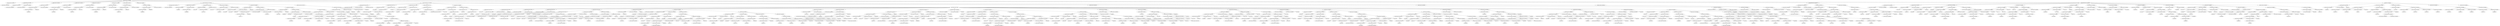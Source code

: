 strict digraph  {
<_ast.alias object at 0xa219ce290>;
<_ast.Import object at 0xa1fcf2990>;
<_ast.Store object at 0x10295c290>;
<_ast.Name object at 0xa19c17f50>;
<_ast.Load object at 0x10295c1d0>;
<_ast.List object at 0xa196abad0>;
<_ast.Assign object at 0xa16c4d590>;
<_ast.Name object at 0xa1d5ab1d0>;
Load9404897;
<_ast.Attribute object at 0xa16c74610>;
Load2821663;
<_ast.Str object at 0xa1d5abe90>;
<_ast.Call object at 0xa1a1a4510>;
<_ast.Expr object at 0xa1fa9a510>;
<_ast.Name object at 0xa16cc7b50>;
Load3133559;
<_ast.Attribute object at 0xa16cc7650>;
Load2036670;
<_ast.Str object at 0xa16c44310>;
<_ast.Call object at 0xa1952f890>;
<_ast.Expr object at 0xa1aaa9350>;
<_ast.Name object at 0xa1aa72c90>;
Load9797631;
<_ast.Attribute object at 0xa1aa725d0>;
Load1172544;
<_ast.Str object at 0xa16a4c6d0>;
<_ast.Call object at 0xa1aa72990>;
<_ast.Expr object at 0xa16c44350>;
<_ast.Name object at 0xa16942190>;
Load2563045;
<_ast.Attribute object at 0xa18fba8d0>;
Load2003367;
<_ast.Str object at 0xa1675e0d0>;
<_ast.Call object at 0xa18fb4d90>;
<_ast.Expr object at 0xa16a4ce90>;
<_ast.Name object at 0xa1693f610>;
Load3872748;
<_ast.Attribute object at 0xa1a68a5d0>;
Load3281335;
<_ast.Str object at 0xa18f8c8d0>;
<_ast.Call object at 0xa1675e750>;
<_ast.Expr object at 0xa1675ecd0>;
<_ast.Name object at 0xa18ffcfd0>;
Load9658039;
<_ast.Attribute object at 0xa18ffc150>;
Load9599329;
<_ast.Str object at 0xa16a97210>;
<_ast.Call object at 0xa18ffc950>;
<_ast.Expr object at 0xa18f8cb10>;
<_ast.arg object at 0xa16a97e50>;
<_ast.arguments object at 0xa16a97d10>;
<_ast.Name object at 0xa19932050>;
Store995936;
<_ast.Name object at 0xa1743ebd0>;
Load2683889;
<_ast.Call object at 0xa16878b10>;
<_ast.Assign object at 0xa16a971d0>;
<_ast.Name object at 0xa1a88bad0>;
Store4917689;
<_ast.Name object at 0xa231a79d0>;
Load7276128;
<_ast.Call object at 0xa231a77d0>;
<_ast.Assign object at 0xa1743e210>;
<_ast.Name object at 0xa21b9ced0>;
Store5125879;
<_ast.Name object at 0xa21b9c810>;
Load2768317;
<_ast.Call object at 0xa21b9c5d0>;
<_ast.Assign object at 0xa21b9c910>;
<_ast.Name object at 0xa21b9c290>;
Store1219685;
<_ast.Name object at 0xa21b9c310>;
Store1440499;
<_ast.Tuple object at 0xa21b9c110>;
Store6226248;
<_ast.Name object at 0xa19c17950>;
Load3981006;
<_ast.Name object at 0xa21b9c690>;
Load877277;
<_ast.Attribute object at 0xa21b9c150>;
Load8285280;
<_ast.Str object at 0xa21b9c590>;
<_ast.Call object at 0xa21b9c0d0>;
<_ast.Call object at 0xa16a97410>;
<_ast.Name object at 0xa21b9cd10>;
Store2245027;
<_ast.Name object at 0xa21b9c410>;
Store6779383;
<_ast.Tuple object at 0xa21b9c090>;
Store8968355;
<_ast.Name object at 0xa21b9c790>;
Load6590884;
<_ast.Name object at 0xa21b9c450>;
Load1603068;
<_ast.Call object at 0xa21b9cc90>;
<_ast.Name object at 0xa21b9ccd0>;
Load20955;
<_ast.Eq object at 0x102961a90>;
<_ast.Str object at 0xa21b9c510>;
<_ast.Compare object at 0xa21b9c550>;
<_ast.Name object at 0xa21b9ca50>;
Load1293508;
<_ast.Attribute object at 0xa21b9c650>;
Load4336161;
<_ast.Name object at 0xa21b9cb50>;
Load2611431;
<_ast.Name object at 0xa21b9c610>;
Load7689751;
<_ast.Tuple object at 0xa21b9c1d0>;
Load3301761;
<_ast.Call object at 0xa21b9cd50>;
<_ast.Expr object at 0xa1d5b7850>;
<_ast.Name object at 0xa21b9c2d0>;
Load4181385;
<_ast.Str object at 0xa21b9ce10>;
<_ast.Compare object at 0xa21b9ce50>;
Eq6271390;
<_ast.Name object at 0xa21b9ca10>;
Load2227845;
<_ast.Attribute object at 0xa21b9cb90>;
Load9731104;
<_ast.Name object at 0xa21b9c890>;
Load4104787;
<_ast.Name object at 0xa21b9cf10>;
Load5252762;
<_ast.Tuple object at 0xa21b9cc50>;
Load499792;
<_ast.Call object at 0xa21b9c750>;
<_ast.Expr object at 0xa21b9c210>;
<_ast.Name object at 0xa21b9cf50>;
Load3840699;
<_ast.Str object at 0xa21b9cdd0>;
<_ast.Compare object at 0xa21b9cfd0>;
Eq7750059;
<_ast.Name object at 0xa21b9c990>;
Load9196147;
<_ast.Attribute object at 0xa21b9c490>;
Load6848366;
<_ast.Name object at 0xa21b9cf90>;
Load7908708;
<_ast.Name object at 0xa21b9cbd0>;
Load8279434;
<_ast.Tuple object at 0xa21b9c190>;
Load2973976;
<_ast.Call object at 0xa21b9c710>;
<_ast.Expr object at 0xa21b9cd90>;
<_ast.If object at 0xa21b9cad0>;
<_ast.If object at 0xa21b9c3d0>;
<_ast.If object at 0xa21b9cc10>;
<_ast.For object at 0xa21b9c4d0>;
<_ast.For object at 0xa21b9c390>;
<_ast.Name object at 0xa1d77c5d0>;
Load854883;
<_ast.Name object at 0xa1d77c610>;
Load3260849;
<_ast.Name object at 0xa1d77cc50>;
Load8488617;
<_ast.Tuple object at 0xa1d77cd10>;
Load6200616;
<_ast.Return object at 0xa1d77c590>;
<_ast.FunctionDef object at 0xa16a97d90>;
<_ast.arg object at 0xa1d77cb90>;
<_ast.arg object at 0xa1d77cf50>;
<_ast.arg object at 0xa1d77c050>;
<_ast.arguments object at 0xa1d77cfd0>;
<_ast.Name object at 0xa1d77c150>;
Store2103995;
<_ast.Name object at 0xa1d77c210>;
Load3586878;
<_ast.Name object at 0xa1d77c250>;
Load8327977;
<_ast.Call object at 0xa1d77c1d0>;
<_ast.Set object at 0xa1d77c190>;
<_ast.Assign object at 0xa1d77c110>;
<_ast.Name object at 0xa1d77c2d0>;
Store5992677;
<_ast.Name object at 0xa1d77c3d0>;
Load8706347;
<_ast.Attribute object at 0xa1d77c390>;
Load3521561;
<_ast.Call object at 0xa1d77c310>;
<_ast.Assign object at 0xa1d77c290>;
<_ast.Name object at 0xa1d77c4d0>;
Load4026898;
<_ast.Attribute object at 0xa1d77c490>;
Load4077791;
<_ast.Name object at 0xa1d77c550>;
Load6577036;
<_ast.NameConstant object at 0xa1d77c650>;
<_ast.Tuple object at 0xa1d77c510>;
Load7700043;
<_ast.Call object at 0xa1d77c450>;
<_ast.Expr object at 0xa1d77c410>;
<_ast.Not object at 0x1029617d0>;
<_ast.Name object at 0xa1d77c710>;
Load8454910;
<_ast.Attribute object at 0xa1d77c6d0>;
Load6524017;
<_ast.Call object at 0xa1d77c690>;
<_ast.UnaryOp object at 0xa1741e390>;
<_ast.Name object at 0xa1d77c750>;
Store5968739;
<_ast.Name object at 0xa1d77c850>;
Load61699;
<_ast.Attribute object at 0xa1d77c7d0>;
Load9634859;
<_ast.Call object at 0xa1d77c790>;
<_ast.Assign object at 0xa19c17650>;
<_ast.Name object at 0xa1d77c910>;
Store7287274;
<_ast.Name object at 0xa1d77c990>;
Load1498481;
<_ast.Num object at 0xa1d77ca10>;
<_ast.Index object at 0xa1d77c9d0>;
<_ast.Subscript object at 0xa1d77c950>;
Load9454562;
<_ast.Name object at 0xa1d77ca90>;
Store7261206;
<_ast.Num object at 0xa1d77cad0>;
<_ast.Assign object at 0xa1d77ca50>;
<_ast.Name object at 0xa1d77cb50>;
Store410011;
<_ast.Name object at 0xa1d77cd50>;
Load4949834;
<_ast.Num object at 0xa1d77cdd0>;
<_ast.Index object at 0xa1d77cd90>;
<_ast.Subscript object at 0xa1d77ccd0>;
Load8517578;
<_ast.Sub object at 0x10295cd50>;
<_ast.Name object at 0xa1d77ce10>;
Load7933737;
<_ast.BinOp object at 0xa1d77cc10>;
<_ast.Name object at 0xa1d77ce50>;
Load7331804;
<_ast.Num object at 0xa1d77ced0>;
<_ast.Index object at 0xa1d77ce90>;
<_ast.Subscript object at 0xa16878590>;
Load4438715;
<_ast.Tuple object at 0xa1d77cbd0>;
Load8484505;
<_ast.Assign object at 0xa1d77cb10>;
<_ast.And object at 0x10295ca90>;
<_ast.Name object at 0xa1d77c350>;
Load4414780;
<_ast.NotIn object at 0x102969190>;
<_ast.Name object at 0xa1d77c8d0>;
Load1900169;
<_ast.Compare object at 0xa1d77c810>;
<_ast.Name object at 0xa1b09e810>;
Load4741932;
<_ast.Name object at 0xa1b09eb10>;
Load1006675;
<_ast.Num object at 0xa1b09ebd0>;
<_ast.Index object at 0xa1b09ee10>;
<_ast.Subscript object at 0xa1b09eb90>;
Load5193844;
<_ast.Compare object at 0xa1d77cc90>;
NotIn7396052;
<_ast.BoolOp object at 0xa1d77c0d0>;
<_ast.Name object at 0xa1b09e710>;
Store7227362;
<_ast.Add object at 0x10295cc90>;
<_ast.Num object at 0xa1b09e310>;
<_ast.AugAssign object at 0xa173efa50>;
<_ast.Name object at 0xa1b09ef50>;
Store8434199;
<_ast.Name object at 0xa1b09efd0>;
Load3862371;
<_ast.Num object at 0xa1b09ee50>;
<_ast.Index object at 0xa1b09edd0>;
<_ast.Subscript object at 0xa1b09ed50>;
Load2386573;
<_ast.Name object at 0xa1b09ed10>;
Load3635428;
<_ast.BinOp object at 0xa1b09ef90>;
Sub2785687;
<_ast.Name object at 0xa1b09eb50>;
Load3845168;
<_ast.Num object at 0xa1b09e790>;
<_ast.Index object at 0xa1b09ecd0>;
<_ast.Subscript object at 0xa1b09e910>;
Load9474684;
<_ast.Tuple object at 0xa1b09eed0>;
Load6919351;
<_ast.Assign object at 0xa1b09ed90>;
<_ast.While object at 0xa1d77cf10>;
<_ast.Name object at 0xa1b09e990>;
Store6592782;
<_ast.Num object at 0xa1b09e950>;
<_ast.AugAssign object at 0xa1a20b5d0>;
Sub838158;
<_ast.Name object at 0xa1b09e650>;
Load1910096;
<_ast.Name object at 0xa1b09e750>;
Store6900540;
<_ast.Name object at 0xa1b09e690>;
Load9000962;
<_ast.Name object at 0xa1b09e590>;
Load1070652;
<_ast.Num object at 0xa1b09e5d0>;
<_ast.Index object at 0xa1b09e610>;
<_ast.Subscript object at 0xa1b09e510>;
Load4769468;
<_ast.Call object at 0xa1b09e210>;
<_ast.Assign object at 0xa1b09e850>;
<_ast.Name object at 0xa1b09e7d0>;
Load1232014;
<_ast.Attribute object at 0xa1b09e550>;
Load4754851;
<_ast.Name object at 0xa1b09e490>;
Load2539908;
<_ast.Call object at 0xa1b09e4d0>;
<_ast.Expr object at 0xa1b09e390>;
<_ast.Name object at 0xa1b09e3d0>;
Load4343528;
<_ast.Attribute object at 0xa1b09e2d0>;
Load8988497;
<_ast.Name object at 0xa1b09e150>;
Load6294174;
<_ast.Num object at 0xa1b09e110>;
<_ast.Index object at 0xa1b09e050>;
<_ast.Subscript object at 0xa1b09e1d0>;
Load6083844;
<_ast.Name object at 0xa1b09e090>;
Load5222177;
<_ast.BinOp object at 0xa1b09e250>;
Sub6411320;
<_ast.Name object at 0xa1b09e0d0>;
Load4904822;
<_ast.Num object at 0xa1b09e190>;
<_ast.Index object at 0xa1b09ec10>;
<_ast.Subscript object at 0xa1b09ef10>;
Load3740529;
<_ast.Tuple object at 0xa1b09e350>;
Load4925027;
<_ast.Call object at 0xa1b09e410>;
<_ast.Expr object at 0xa1b09e450>;
<_ast.Name object at 0xa1ae57a90>;
Load9220919;
<_ast.Name object at 0xa1ae570d0>;
Load317280;
<_ast.Compare object at 0xa1b09e290>;
NotIn1078400;
<_ast.Name object at 0xa1ae57ad0>;
Load8045697;
<_ast.Attribute object at 0xa1ae57a50>;
Load8936484;
<_ast.Name object at 0xa1ae57bd0>;
Load9155958;
<_ast.Call object at 0xa1ae57a10>;
<_ast.Name object at 0xa1ae577d0>;
Load2057845;
<_ast.Name object at 0xa1ae57210>;
Load8344590;
<_ast.Tuple object at 0xa1ae57b90>;
Load2824986;
<_ast.Return object at 0xa1ae57e90>;
<_ast.If object at 0xa1ae57590>;
<_ast.Name object at 0xa1ae57ed0>;
Load5048810;
<_ast.Attribute object at 0xa1ae57690>;
Load2945528;
<_ast.Name object at 0xa1ae57310>;
Load2019555;
<_ast.Name object at 0xa1ae57710>;
Load5800388;
<_ast.Call object at 0xa1ae57050>;
<_ast.Call object at 0xa1ae57090>;
<_ast.Expr object at 0xa1ae57290>;
<_ast.Name object at 0xa1ae57890>;
Load8020407;
<_ast.Attribute object at 0xa1ae57650>;
Load9779249;
<_ast.Name object at 0xa1ae57f90>;
Load1846086;
<_ast.Name object at 0xa1ae57e50>;
Load7647358;
<_ast.Tuple object at 0xa1ae57910>;
Load1776968;
<_ast.Call object at 0xa1ae57fd0>;
<_ast.Expr object at 0xa1ae57850>;
<_ast.If object at 0xa1b09ee90>;
<_ast.If object at 0xa1b09e8d0>;
<_ast.Name object at 0xa1ae57d10>;
Store2341975;
<_ast.Num object at 0xa1ae57c50>;
<_ast.Assign object at 0xa1ae57d90>;
<_ast.Name object at 0xa1ae57b50>;
Store2760220;
<_ast.Name object at 0xa1ae57810>;
Load6562552;
<_ast.Num object at 0xa1ae57990>;
<_ast.Index object at 0xa1ae57cd0>;
<_ast.Subscript object at 0xa1ae571d0>;
Load822210;
<_ast.Name object at 0xa1ae57b10>;
Load1747073;
<_ast.BinOp object at 0xa1ae572d0>;
Add2900528;
<_ast.Name object at 0xa1ae57950>;
Load6970688;
<_ast.Num object at 0xa1ae57550>;
<_ast.Index object at 0xa1ae57110>;
<_ast.Subscript object at 0xa1ae57dd0>;
Load6439542;
<_ast.Tuple object at 0xa1ae57f10>;
Load8048194;
<_ast.Assign object at 0xa1ae574d0>;
<_ast.Name object at 0xa1ae57250>;
Load5218100;
<_ast.Name object at 0xa1ae573d0>;
Load5118270;
<_ast.Compare object at 0xa1ae579d0>;
NotIn6645291;
<_ast.Name object at 0xa1ae57f50>;
Load1496472;
<_ast.Name object at 0xa1ae575d0>;
Load5357763;
<_ast.Num object at 0xa1ae57c90>;
<_ast.Index object at 0xa1ae57d50>;
<_ast.Subscript object at 0xa1ae57c10>;
Load7504123;
<_ast.Compare object at 0xa1ae57e10>;
NotIn3700473;
<_ast.BoolOp object at 0xa1ae57510>;
And924307;
<_ast.Name object at 0xa1ae57610>;
Store3526181;
<_ast.Num object at 0xa1ae57490>;
<_ast.AugAssign object at 0xa1ae57150>;
Add444580;
<_ast.Name object at 0xa1ae57410>;
Store2214575;
<_ast.Name object at 0xa1ae578d0>;
Load5408408;
<_ast.Num object at 0xa18a54650>;
<_ast.Index object at 0xa1ae576d0>;
<_ast.Subscript object at 0xa1ae57190>;
Load2670952;
<_ast.Name object at 0xa18a54410>;
Load9968906;
<_ast.BinOp object at 0xa1ae57350>;
Add2904633;
<_ast.Name object at 0xa18a54050>;
Load1243589;
<_ast.Num object at 0xa18a54e90>;
<_ast.Index object at 0xa18a54590>;
<_ast.Subscript object at 0xa18a54610>;
Load5793795;
<_ast.Tuple object at 0xa1ae57390>;
Load4964384;
<_ast.Assign object at 0xa1ae57450>;
<_ast.While object at 0xa1ae57750>;
<_ast.Name object at 0xa18a54150>;
Store1034950;
<_ast.Num object at 0xa18a549d0>;
<_ast.AugAssign object at 0xa18a542d0>;
Sub6048881;
<_ast.Name object at 0xa18a54dd0>;
Load3224807;
<_ast.Name object at 0xa18a543d0>;
Store7520824;
<_ast.Name object at 0xa18a54890>;
Load4832770;
<_ast.Name object at 0xa18a54710>;
Load2564221;
<_ast.Num object at 0xa18a545d0>;
<_ast.Index object at 0xa18a54d50>;
<_ast.Subscript object at 0xa18a54310>;
Load7961156;
<_ast.Call object at 0xa18a54510>;
<_ast.Assign object at 0xa18a54b10>;
<_ast.Name object at 0xa18a54c10>;
Load6172715;
<_ast.Attribute object at 0xa18a54790>;
Load8672039;
<_ast.Name object at 0xa18a54ed0>;
Load5111213;
<_ast.Call object at 0xa18a547d0>;
<_ast.Expr object at 0xa18a54d90>;
<_ast.Name object at 0xa18a54f90>;
Load401225;
<_ast.Attribute object at 0xa18a54a10>;
Load2272720;
<_ast.Name object at 0xa18a54490>;
Load3378629;
<_ast.Num object at 0xa18a540d0>;
<_ast.Index object at 0xa18a54b50>;
<_ast.Subscript object at 0xa18a54e50>;
Load7806292;
<_ast.Name object at 0xa18a54190>;
Load5946173;
<_ast.BinOp object at 0xa18a54250>;
Add9705401;
<_ast.Name object at 0xa18a54850>;
Load6655645;
<_ast.Num object at 0xa18a54fd0>;
<_ast.Index object at 0xa18a54810>;
<_ast.Subscript object at 0xa18a54390>;
Load7658285;
<_ast.Tuple object at 0xa18a54910>;
Load149980;
<_ast.Call object at 0xa18a54e10>;
<_ast.Expr object at 0xa18a54950>;
<_ast.Name object at 0xa18a54a50>;
Load1104765;
<_ast.Name object at 0xa18a54f10>;
Load7673455;
<_ast.Compare object at 0xa18a54ad0>;
NotIn3986582;
<_ast.Name object at 0xa18a54750>;
Load7918298;
<_ast.Attribute object at 0xa18a54a90>;
Load3237692;
<_ast.Name object at 0xa18a54450>;
Load4032258;
<_ast.Call object at 0xa18a544d0>;
<_ast.Name object at 0xa18a548d0>;
Load5923819;
<_ast.Name object at 0xa18a54350>;
Load4378122;
<_ast.Tuple object at 0xa18a54c90>;
Load4070076;
<_ast.Return object at 0xa18a54550>;
<_ast.If object at 0xa18a54210>;
<_ast.Name object at 0xa18a54110>;
Load9103006;
<_ast.Attribute object at 0xa18a54d10>;
Load8005497;
<_ast.Name object at 0xa18a54f50>;
Load3802369;
<_ast.Name object at 0xa18a54bd0>;
Load2234204;
<_ast.Call object at 0xa18a54b90>;
<_ast.Call object at 0xa18a54290>;
<_ast.Expr object at 0xa18a54690>;
<_ast.Name object at 0xa169d6550>;
Load4164365;
<_ast.Attribute object at 0xa169d6050>;
Load8837708;
<_ast.Name object at 0xa169d68d0>;
Load169948;
<_ast.Name object at 0xa169d6ad0>;
Load4234666;
<_ast.Tuple object at 0xa169d6e90>;
Load1970742;
<_ast.Call object at 0xa18a54090>;
<_ast.Expr object at 0xa18a54c50>;
<_ast.If object at 0xa18a546d0>;
<_ast.If object at 0xa18a541d0>;
<_ast.Name object at 0xa173ef510>;
Store86267;
<_ast.Num object at 0xa1b09ea90>;
<_ast.Assign object at 0xa173ef790>;
<_ast.Name object at 0xa1b09ea10>;
Store2630005;
<_ast.Name object at 0xa1b09e6d0>;
Load4647962;
<_ast.Num object at 0xa1b09ec50>;
<_ast.Index object at 0xa1b09ec90>;
<_ast.Subscript object at 0xa1b09ea50>;
Load1159321;
<_ast.Name object at 0xa16868690>;
Load7331011;
<_ast.Num object at 0xa231a7a50>;
<_ast.Index object at 0xa231a7a10>;
<_ast.Subscript object at 0xa21b9ca90>;
Load3079787;
<_ast.Name object at 0xa231a7a90>;
Load7047328;
<_ast.BinOp object at 0xa21b9c8d0>;
Sub5578010;
<_ast.Tuple object at 0xa1b09ead0>;
Load3643251;
<_ast.Assign object at 0xa1b09e9d0>;
<_ast.Name object at 0xa231a7bd0>;
Load2932922;
<_ast.Name object at 0xa231a7c10>;
Load289006;
<_ast.Compare object at 0xa231a7b90>;
NotIn2511590;
<_ast.Name object at 0xa1d6607d0>;
Load9030801;
<_ast.Name object at 0xa16894350>;
Load1265403;
<_ast.Num object at 0xa16894890>;
<_ast.Index object at 0xa16894d10>;
<_ast.Subscript object at 0xa16894910>;
Load3522640;
<_ast.Compare object at 0xa231a7c50>;
NotIn6773643;
<_ast.BoolOp object at 0xa231a7b50>;
And4998125;
<_ast.Name object at 0xa16894710>;
Store6162268;
<_ast.Num object at 0xa168940d0>;
<_ast.AugAssign object at 0xa16894fd0>;
Add1447500;
<_ast.Name object at 0xa16894250>;
Store6816283;
<_ast.Name object at 0xa168942d0>;
Load8935952;
<_ast.Num object at 0xa16894f10>;
<_ast.Index object at 0xa168944d0>;
<_ast.Subscript object at 0xa16894490>;
Load7778284;
<_ast.Name object at 0xa16894990>;
Load7632250;
<_ast.Num object at 0xa16894a90>;
<_ast.Index object at 0xa16894c10>;
<_ast.Subscript object at 0xa16894dd0>;
Load410369;
<_ast.Name object at 0xa16894ed0>;
Load4116392;
<_ast.BinOp object at 0xa16894690>;
Sub4576738;
<_ast.Tuple object at 0xa16894150>;
Load8863362;
<_ast.Assign object at 0xa16894f50>;
<_ast.While object at 0xa231a7b10>;
<_ast.Name object at 0xa168941d0>;
Store7759004;
<_ast.Num object at 0xa16894ad0>;
<_ast.AugAssign object at 0xa168945d0>;
Sub7345822;
<_ast.Name object at 0xa16894850>;
Load3430623;
<_ast.Name object at 0xa168947d0>;
Store2642822;
<_ast.Name object at 0xa16894d90>;
Load6967684;
<_ast.Name object at 0xa16894650>;
Load6545544;
<_ast.Num object at 0xa16894a50>;
<_ast.Index object at 0xa16894750>;
<_ast.Subscript object at 0xa168946d0>;
Load2423054;
<_ast.Call object at 0xa16894310>;
<_ast.Assign object at 0xa16894c50>;
<_ast.Name object at 0xa16894290>;
Load4136223;
<_ast.Attribute object at 0xa16894e50>;
Load4604828;
<_ast.Name object at 0xa16894790>;
Load9901297;
<_ast.Call object at 0xa16894c90>;
<_ast.Expr object at 0xa16894a10>;
<_ast.Name object at 0xa1a887690>;
Load3834232;
<_ast.Attribute object at 0xa168948d0>;
Load2706481;
<_ast.Name object at 0xa1a887150>;
Load5164556;
<_ast.Num object at 0xa1a8873d0>;
<_ast.Index object at 0xa1a887bd0>;
<_ast.Subscript object at 0xa1a887890>;
Load6126409;
<_ast.Name object at 0xa1a887510>;
Load7782396;
<_ast.Num object at 0xa1a8878d0>;
<_ast.Index object at 0xa1a887f90>;
<_ast.Subscript object at 0xa1a887390>;
Load7899156;
<_ast.Name object at 0xa1a887c10>;
Load6468517;
<_ast.BinOp object at 0xa1a887ad0>;
Sub9436607;
<_ast.Tuple object at 0xa1a887650>;
Load9716592;
<_ast.Call object at 0xa16894110>;
<_ast.Expr object at 0xa168949d0>;
<_ast.Name object at 0xa1a887a10>;
Load937473;
<_ast.Name object at 0xa1a887a50>;
Load4502928;
<_ast.Compare object at 0xa1a887a90>;
NotIn3545136;
<_ast.Name object at 0xa1a8877d0>;
Load630474;
<_ast.Attribute object at 0xa1a887cd0>;
Load1985954;
<_ast.Name object at 0xa1a887790>;
Load6476271;
<_ast.Call object at 0xa1a887c50>;
<_ast.Name object at 0xa1a887990>;
Load1162388;
<_ast.Name object at 0xa1a887850>;
Load4339691;
<_ast.Tuple object at 0xa1a887810>;
Load6256055;
<_ast.Return object at 0xa1a887950>;
<_ast.If object at 0xa1a887b50>;
<_ast.Name object at 0xa1a887e90>;
Load6996797;
<_ast.Attribute object at 0xa1a8875d0>;
Load655489;
<_ast.Name object at 0xa1a887f10>;
Load8895895;
<_ast.Name object at 0xa1a887f50>;
Load3960451;
<_ast.Call object at 0xa1a887ed0>;
<_ast.Call object at 0xa1a887610>;
<_ast.Expr object at 0xa1a887e10>;
<_ast.Name object at 0xa1a887490>;
Load3830940;
<_ast.Attribute object at 0xa1a887090>;
Load4157719;
<_ast.Name object at 0xa1a887410>;
Load2952141;
<_ast.Name object at 0xa1a887b10>;
Load7651980;
<_ast.Tuple object at 0xa1a887450>;
Load601869;
<_ast.Call object at 0xa1a887050>;
<_ast.Expr object at 0xa1a887fd0>;
<_ast.If object at 0xa1a887b90>;
<_ast.If object at 0xa16894cd0>;
<_ast.Name object at 0xa1a887e50>;
Store1872563;
<_ast.Num object at 0xa1a887dd0>;
<_ast.Assign object at 0xa1a8871d0>;
<_ast.Name object at 0xa1a887550>;
Store9884092;
<_ast.Name object at 0xa1a887910>;
Load2985549;
<_ast.Num object at 0xa1a887210>;
<_ast.Index object at 0xa1a8870d0>;
<_ast.Subscript object at 0xa1a8876d0>;
Load6259442;
<_ast.Name object at 0xa1a887d10>;
Load7922719;
<_ast.Num object at 0xa1a887110>;
<_ast.Index object at 0xa1a887710>;
<_ast.Subscript object at 0xa1a887c90>;
Load6555465;
<_ast.Name object at 0xa1a887750>;
Load4289313;
<_ast.BinOp object at 0xa1a887d50>;
Add5569902;
<_ast.Tuple object at 0xa1a887590>;
Load7099814;
<_ast.Assign object at 0xa1a887d90>;
<_ast.Name object at 0xa1a8872d0>;
Load6952783;
<_ast.Name object at 0xa1a887290>;
Load5678696;
<_ast.Compare object at 0xa1a887310>;
NotIn6270372;
<_ast.Name object at 0xa1694db90>;
Load1561638;
<_ast.Name object at 0xa20b16a50>;
Load1545587;
<_ast.Num object at 0xa20b16bd0>;
<_ast.Index object at 0xa20b168d0>;
<_ast.Subscript object at 0xa20b16410>;
Load376511;
<_ast.Compare object at 0xa1a887250>;
NotIn348786;
<_ast.BoolOp object at 0xa1a887350>;
And1183454;
<_ast.Name object at 0xa20b16b10>;
Store1061583;
<_ast.Num object at 0xa20b16c90>;
<_ast.AugAssign object at 0xa20b16910>;
Add2776673;
<_ast.Name object at 0xa20b16790>;
Store942992;
<_ast.Name object at 0xa20b16d90>;
Load5568248;
<_ast.Num object at 0xa20b16d50>;
<_ast.Index object at 0xa20b16350>;
<_ast.Subscript object at 0xa20b16a10>;
Load545110;
<_ast.Name object at 0xa20b16e10>;
Load8727299;
<_ast.Num object at 0xa20b163d0>;
<_ast.Index object at 0xa20b16d10>;
<_ast.Subscript object at 0xa20b16250>;
Load4034352;
<_ast.Name object at 0xa20b16390>;
Load7594825;
<_ast.BinOp object at 0xa20b16310>;
Add3584399;
<_ast.Tuple object at 0xa20b16650>;
Load1040100;
<_ast.Assign object at 0xa20b169d0>;
<_ast.While object at 0xa1a8879d0>;
<_ast.Name object at 0xa20b16450>;
Store932757;
<_ast.Num object at 0xa20b16fd0>;
<_ast.AugAssign object at 0xa20b16810>;
Sub2057898;
<_ast.Name object at 0xa20b16b90>;
Load2400724;
<_ast.Name object at 0xa20b16990>;
Store8145242;
<_ast.Name object at 0xa20b16050>;
Load6910663;
<_ast.Name object at 0xa20b16610>;
Load1025035;
<_ast.Num object at 0xa20b16a90>;
<_ast.Index object at 0xa20b16510>;
<_ast.Subscript object at 0xa20b16710>;
Load8408085;
<_ast.Call object at 0xa20b16ed0>;
<_ast.Assign object at 0xa20b16150>;
<_ast.Name object at 0xa20b16290>;
Load8939096;
<_ast.Attribute object at 0xa20b16950>;
Load7031475;
<_ast.Name object at 0xa20b16f90>;
Load1218486;
<_ast.Call object at 0xa20b16090>;
<_ast.Expr object at 0xa20b16cd0>;
<_ast.Name object at 0xa20b165d0>;
Load3688360;
<_ast.Attribute object at 0xa20b16750>;
Load9634605;
<_ast.Name object at 0xa20b16c10>;
Load4755610;
<_ast.Num object at 0xa20b161d0>;
<_ast.Index object at 0xa20b16f10>;
<_ast.Subscript object at 0xa20b16690>;
Load6355057;
<_ast.Name object at 0xa20b16e50>;
Load7903454;
<_ast.Num object at 0xa20b16e90>;
<_ast.Index object at 0xa20b16dd0>;
<_ast.Subscript object at 0xa20b164d0>;
Load166798;
<_ast.Name object at 0xa20b16f50>;
Load5508313;
<_ast.BinOp object at 0xa20b16890>;
Add7769421;
<_ast.Tuple object at 0xa20b16590>;
Load4616672;
<_ast.Call object at 0xa20b16850>;
<_ast.Expr object at 0xa20b16b50>;
<_ast.Name object at 0xa20b16110>;
Load3896312;
<_ast.Name object at 0xa20b16210>;
Load8303401;
<_ast.Compare object at 0xa20b16490>;
NotIn7385846;
<_ast.Name object at 0xa16951bd0>;
Load2544901;
<_ast.Attribute object at 0xa16951590>;
Load2656708;
<_ast.Name object at 0xa169517d0>;
Load8911113;
<_ast.Call object at 0xa16c4bdd0>;
<_ast.Name object at 0xa16951a50>;
Load5203705;
<_ast.Name object at 0xa16951890>;
Load4945162;
<_ast.Tuple object at 0xa16951150>;
Load8353999;
<_ast.Return object at 0xa16951f10>;
<_ast.If object at 0xa20b16c50>;
<_ast.Name object at 0xa169519d0>;
Load5718988;
<_ast.Attribute object at 0xa169511d0>;
Load6702584;
<_ast.Name object at 0xa169514d0>;
Load5229125;
<_ast.Name object at 0xa169513d0>;
Load7575438;
<_ast.Call object at 0xa16951110>;
<_ast.Call object at 0xa16951790>;
<_ast.Expr object at 0xa16951410>;
<_ast.Name object at 0xa16951610>;
Load1126609;
<_ast.Attribute object at 0xa16951350>;
Load3903386;
<_ast.Name object at 0xa16951d50>;
Load8895270;
<_ast.Name object at 0xa16951810>;
Load2993357;
<_ast.Tuple object at 0xa169516d0>;
Load6406277;
<_ast.Call object at 0xa169515d0>;
<_ast.Expr object at 0xa16951c10>;
<_ast.If object at 0xa20b16190>;
<_ast.If object at 0xa20b166d0>;
<_ast.For object at 0xa1d77c890>;
<_ast.While object at 0xa1685b510>;
<_ast.Name object at 0xa16951c90>;
Load3848993;
<_ast.Name object at 0xa16951ad0>;
Load6166765;
<_ast.Name object at 0xa16951b50>;
Load4537011;
<_ast.Call object at 0xa169518d0>;
<_ast.Str object at 0xa16951510>;
<_ast.Call object at 0xa169512d0>;
<_ast.Expr object at 0xa16951490>;
<_ast.Name object at 0xa16951ed0>;
Load9795221;
<_ast.Str object at 0xa16951fd0>;
<_ast.Call object at 0xa16951650>;
<_ast.Expr object at 0xa16951f50>;
<_ast.Name object at 0xa16951cd0>;
Load6522980;
<_ast.NameConstant object at 0xa16951250>;
<_ast.Tuple object at 0xa16951a90>;
Load2427136;
<_ast.Return object at 0xa16951a10>;
<_ast.FunctionDef object at 0xa1d5ab490>;
<_ast.arg object at 0xa16951e50>;
<_ast.arg object at 0xa16951d90>;
<_ast.arg object at 0xa16951850>;
<_ast.arguments object at 0xa16951750>;
<_ast.Name object at 0xa16951450>;
Load5401379;
<_ast.Num object at 0xa16951b10>;
<_ast.Index object at 0xa16951e10>;
<_ast.Subscript object at 0xa16951b90>;
Load2689852;
<_ast.IsNot object at 0x102961fd0>;
<_ast.NameConstant object at 0xa16951310>;
<_ast.Compare object at 0xa16951190>;
<_ast.Name object at 0xa16951290>;
Load8054873;
<_ast.Name object at 0xa16951f90>;
Load7217269;
<_ast.Name object at 0xa16951950>;
Load5075841;
<_ast.Num object at 0xa16951c50>;
<_ast.Index object at 0xa16951dd0>;
<_ast.Subscript object at 0xa16951090>;
Load2016741;
<_ast.Name object at 0xa16951690>;
Load3595719;
<_ast.Call object at 0xa16951990>;
<_ast.Expr object at 0xa16951050>;
<_ast.If object at 0xa16951210>;
<_ast.Name object at 0xa16951d10>;
Load3975922;
<_ast.Name object at 0xa1d58f210>;
Load8755782;
<_ast.Name object at 0xa1a8991d0>;
Load6736045;
<_ast.Name object at 0xa1a899ad0>;
Load1918929;
<_ast.Num object at 0xa1a899c90>;
<_ast.Index object at 0xa1a899b90>;
<_ast.Subscript object at 0xa1a899b10>;
Load3623343;
<_ast.Name object at 0xa1a8997d0>;
Load4526916;
<_ast.Call object at 0xa168eb650>;
<_ast.Call object at 0xa16951390>;
<_ast.Expr object at 0xa16951550>;
<_ast.FunctionDef object at 0xa16951710>;
<_ast.arg object at 0xa1a899f10>;
<_ast.arg object at 0xa1a899350>;
<_ast.arg object at 0xa1a899bd0>;
<_ast.arguments object at 0xa1a8993d0>;
<_ast.Name object at 0xa1a8999d0>;
Store9733841;
<_ast.Dict object at 0xa1a899150>;
<_ast.Assign object at 0xa1a899710>;
<_ast.Name object at 0xa1a8990d0>;
Store6556775;
<_ast.Name object at 0xa1a899250>;
Store5820069;
<_ast.Tuple object at 0xa1a899450>;
Store3885023;
<_ast.Name object at 0xa1a899290>;
Load6165292;
<_ast.Name object at 0xa1a899850>;
Load3061873;
<_ast.Name object at 0xa1a899b50>;
Load709276;
<_ast.Compare object at 0xa1a899590>;
NotIn7934763;
<_ast.Name object at 0xa1a899f50>;
Load3533468;
<_ast.Name object at 0xa1a899e50>;
Load2911687;
<_ast.Index object at 0xa1a899ed0>;
<_ast.Subscript object at 0xa1a899f90>;
Store1075401;
<_ast.Dict object at 0xa1a899190>;
<_ast.Assign object at 0xa1a899fd0>;
<_ast.If object at 0xa1a899550>;
<_ast.Name object at 0xa1a899610>;
Load283642;
<_ast.Name object at 0xa1a899d10>;
Load2427845;
<_ast.Index object at 0xa1a899310>;
<_ast.Subscript object at 0xa1a899910>;
Load3804400;
<_ast.Name object at 0xa1a8995d0>;
Load5805299;
<_ast.Index object at 0xa1a8992d0>;
<_ast.Subscript object at 0xa1a899c10>;
Store3935940;
<_ast.Str object at 0xa1a899890>;
<_ast.Assign object at 0xa1a899790>;
<_ast.For object at 0xa1a899e10>;
<_ast.Name object at 0xa1a899d50>;
Store171177;
<_ast.Name object at 0xa1a899990>;
Store1787528;
<_ast.Tuple object at 0xa1a899950>;
Store7560729;
<_ast.Name object at 0xa1a899690>;
Load3277675;
<_ast.Name object at 0xa1a899110>;
Load8468023;
<_ast.Name object at 0xa1a899490>;
Load1747487;
<_ast.Index object at 0xa1a899510>;
<_ast.Subscript object at 0xa1a899d90>;
Load4187767;
<_ast.Name object at 0xa1a8994d0>;
Load6672261;
<_ast.Index object at 0xa1a899410>;
<_ast.Subscript object at 0xa1a899090>;
Store1214758;
<_ast.Str object at 0xa1a899a90>;
<_ast.Assign object at 0xa1a899390>;
<_ast.For object at 0xa1a899c50>;
<_ast.Name object at 0xa1a899dd0>;
Store9085555;
<_ast.Name object at 0xa1a8996d0>;
Store7876286;
<_ast.Tuple object at 0xa1a899cd0>;
Store5812637;
<_ast.Name object at 0xa1a899e90>;
Load2865004;
<_ast.Name object at 0xa16c6b990>;
Load2419665;
<_ast.Name object at 0xa16c6b690>;
Load3229011;
<_ast.Index object at 0xa16c6b0d0>;
<_ast.Subscript object at 0xa16c6b210>;
Load8575702;
<_ast.Name object at 0xa16c6b750>;
Load3299631;
<_ast.Index object at 0xa16c6bad0>;
<_ast.Subscript object at 0xa1a899a50>;
Store915085;
<_ast.Str object at 0xa16c6b5d0>;
<_ast.Assign object at 0xa1a899210>;
<_ast.For object at 0xa1a899a10>;
<_ast.Name object at 0xa16c6b410>;
Store8483932;
<_ast.Name object at 0xa16c6b390>;
Load699541;
<_ast.Name object at 0xa16c6bfd0>;
Load5059015;
<_ast.Call object at 0xa16c6bf50>;
<_ast.Assign object at 0xa16c6bd10>;
<_ast.Name object at 0xa16c6b090>;
Store7590964;
<_ast.Num object at 0xa16c6ba50>;
<_ast.Assign object at 0xa16c6b450>;
<_ast.Name object at 0xa16c6bd50>;
Store9404656;
<_ast.Name object at 0xa16c6b710>;
Load2179067;
<_ast.Name object at 0xa16c6be90>;
Store110801;
<_ast.Name object at 0xa16c6b790>;
Load3793912;
<_ast.Name object at 0xa16c6ba90>;
Load215326;
<_ast.Name object at 0xa16c6bed0>;
Load986735;
<_ast.Name object at 0xa16c6b610>;
Load1483984;
<_ast.Name object at 0xa16c6be10>;
Load6589942;
<_ast.Index object at 0xa16c6b590>;
<_ast.Subscript object at 0xa16c6b350>;
Load8699634;
<_ast.Call object at 0xa16c6b250>;
<_ast.Call object at 0xa16c6b890>;
<_ast.Assign object at 0xa16c6bf90>;
<_ast.For object at 0xa16c6b650>;
<_ast.Name object at 0xa16c6bd90>;
Store2677284;
<_ast.List object at 0xa16c6b8d0>;
Load8792609;
<_ast.Assign object at 0xa16c6bc50>;
<_ast.Name object at 0xa16c6b490>;
Store1259119;
<_ast.Name object at 0xa16c6b1d0>;
Load2995816;
<_ast.Name object at 0xa16c6b7d0>;
Load6732843;
<_ast.Num object at 0xa16c6bcd0>;
<_ast.BinOp object at 0xa16c6b110>;
Add9950192;
<_ast.Call object at 0xa16c6b4d0>;
<_ast.Name object at 0xa16c6b550>;
Store6874884;
<_ast.Str object at 0xa16c6bdd0>;
<_ast.Assign object at 0xa16c6b910>;
<_ast.Name object at 0xa16c6b190>;
Store2814614;
<_ast.Name object at 0xa16c6bf10>;
Load9891604;
<_ast.Name object at 0xa16c6bb90>;
Load3296369;
<_ast.Num object at 0xa16c6b510>;
<_ast.BinOp object at 0xa16c6be50>;
Add5148249;
<_ast.Call object at 0xa16c6b150>;
<_ast.Name object at 0xa16c6b810>;
Store6902037;
<_ast.Name object at 0xa16c6ba10>;
Load9566976;
<_ast.Name object at 0xa16c6b310>;
Load822666;
<_ast.Index object at 0xa16c6b6d0>;
<_ast.Subscript object at 0xa16c6b850>;
Load258931;
<_ast.Attribute object at 0xa16c6bbd0>;
Load81177;
<_ast.Name object at 0xa20979390>;
Load860831;
<_ast.Str object at 0xa18aed510>;
<_ast.Call object at 0xa16c6b050>;
<_ast.AugAssign object at 0xa16c6b3d0>;
Add6327327;
<_ast.For object at 0xa16c6bb10>;
<_ast.Name object at 0xa18aed2d0>;
Load2373276;
<_ast.Attribute object at 0xa18aed110>;
Load2701628;
<_ast.Name object at 0xa18aed1d0>;
Load7935229;
<_ast.Call object at 0xa18aed790>;
<_ast.Expr object at 0xa18aed850>;
<_ast.For object at 0xa16c6b950>;
<_ast.Str object at 0xa18aeddd0>;
<_ast.Attribute object at 0xa18aedad0>;
Load2428897;
<_ast.Name object at 0xa18aed650>;
Load2697729;
<_ast.Call object at 0xa18aed350>;
<_ast.Return object at 0xa18aed810>;
<_ast.FunctionDef object at 0xa1a899810>;
<_ast.Name object at 0xa18aed210>;
Load2308474;
<_ast.Str object at 0xa18aedcd0>;
<_ast.Compare object at 0xa18aeda50>;
Eq5012919;
<_ast.Name object at 0xa18aed290>;
Store5840507;
<_ast.Name object at 0xa18aeded0>;
Store5425844;
<_ast.Name object at 0xa18aede90>;
Store8021;
<_ast.Tuple object at 0xa18aedd10>;
Store4363150;
<_ast.Name object at 0xa18aedd50>;
Load1105197;
<_ast.Name object at 0xa18aedb50>;
Load9720884;
<_ast.USub object at 0x102961950>;
<_ast.Num object at 0xa18aed050>;
<_ast.UnaryOp object at 0xa18aedc50>;
<_ast.Index object at 0xa18aed550>;
<_ast.Subscript object at 0xa18aedf10>;
Load9656794;
<_ast.Call object at 0xa18aed710>;
<_ast.Assign object at 0xa18aedf50>;
<_ast.Name object at 0xa18aed590>;
Store7926439;
<_ast.Name object at 0xa18aed950>;
Load7504122;
<_ast.Name object at 0xa18aedc90>;
Load5720944;
<_ast.Name object at 0xa18aed910>;
Load1694752;
<_ast.Name object at 0xa18aedfd0>;
Load5635745;
<_ast.Call object at 0xa18aed7d0>;
<_ast.Assign object at 0xa18aed0d0>;
<_ast.Name object at 0xa18aeda10>;
Load1429280;
<_ast.Name object at 0xa18aed6d0>;
Load5380471;
<_ast.Name object at 0xa18aedd90>;
Load3988101;
<_ast.Name object at 0xa18aed390>;
Load5424176;
<_ast.Call object at 0xa18aeda90>;
<_ast.Expr object at 0xa18aed610>;
<_ast.Name object at 0xa18aed5d0>;
Load6606878;
<_ast.Call object at 0xa18aed750>;
<_ast.Expr object at 0xa18aedb90>;
<_ast.If object at 0xa18aed150>;
<_ast.Module object at 0xa16b6f290>;
<_ast.Import object at 0xa1fcf2990> -> <_ast.alias object at 0xa219ce290>;
<_ast.Name object at 0xa19c17f50> -> <_ast.Store object at 0x10295c290>;
<_ast.List object at 0xa196abad0> -> <_ast.Load object at 0x10295c1d0>;
<_ast.Assign object at 0xa16c4d590> -> <_ast.Name object at 0xa19c17f50>;
<_ast.Assign object at 0xa16c4d590> -> <_ast.List object at 0xa196abad0>;
<_ast.Name object at 0xa1d5ab1d0> -> Load9404897;
<_ast.Attribute object at 0xa16c74610> -> <_ast.Name object at 0xa1d5ab1d0>;
<_ast.Attribute object at 0xa16c74610> -> Load2821663;
<_ast.Call object at 0xa1a1a4510> -> <_ast.Attribute object at 0xa16c74610>;
<_ast.Call object at 0xa1a1a4510> -> <_ast.Str object at 0xa1d5abe90>;
<_ast.Expr object at 0xa1fa9a510> -> <_ast.Call object at 0xa1a1a4510>;
<_ast.Name object at 0xa16cc7b50> -> Load3133559;
<_ast.Attribute object at 0xa16cc7650> -> <_ast.Name object at 0xa16cc7b50>;
<_ast.Attribute object at 0xa16cc7650> -> Load2036670;
<_ast.Call object at 0xa1952f890> -> <_ast.Attribute object at 0xa16cc7650>;
<_ast.Call object at 0xa1952f890> -> <_ast.Str object at 0xa16c44310>;
<_ast.Expr object at 0xa1aaa9350> -> <_ast.Call object at 0xa1952f890>;
<_ast.Name object at 0xa1aa72c90> -> Load9797631;
<_ast.Attribute object at 0xa1aa725d0> -> <_ast.Name object at 0xa1aa72c90>;
<_ast.Attribute object at 0xa1aa725d0> -> Load1172544;
<_ast.Call object at 0xa1aa72990> -> <_ast.Attribute object at 0xa1aa725d0>;
<_ast.Call object at 0xa1aa72990> -> <_ast.Str object at 0xa16a4c6d0>;
<_ast.Expr object at 0xa16c44350> -> <_ast.Call object at 0xa1aa72990>;
<_ast.Name object at 0xa16942190> -> Load2563045;
<_ast.Attribute object at 0xa18fba8d0> -> <_ast.Name object at 0xa16942190>;
<_ast.Attribute object at 0xa18fba8d0> -> Load2003367;
<_ast.Call object at 0xa18fb4d90> -> <_ast.Attribute object at 0xa18fba8d0>;
<_ast.Call object at 0xa18fb4d90> -> <_ast.Str object at 0xa1675e0d0>;
<_ast.Expr object at 0xa16a4ce90> -> <_ast.Call object at 0xa18fb4d90>;
<_ast.Name object at 0xa1693f610> -> Load3872748;
<_ast.Attribute object at 0xa1a68a5d0> -> <_ast.Name object at 0xa1693f610>;
<_ast.Attribute object at 0xa1a68a5d0> -> Load3281335;
<_ast.Call object at 0xa1675e750> -> <_ast.Attribute object at 0xa1a68a5d0>;
<_ast.Call object at 0xa1675e750> -> <_ast.Str object at 0xa18f8c8d0>;
<_ast.Expr object at 0xa1675ecd0> -> <_ast.Call object at 0xa1675e750>;
<_ast.Name object at 0xa18ffcfd0> -> Load9658039;
<_ast.Attribute object at 0xa18ffc150> -> <_ast.Name object at 0xa18ffcfd0>;
<_ast.Attribute object at 0xa18ffc150> -> Load9599329;
<_ast.Call object at 0xa18ffc950> -> <_ast.Attribute object at 0xa18ffc150>;
<_ast.Call object at 0xa18ffc950> -> <_ast.Str object at 0xa16a97210>;
<_ast.Expr object at 0xa18f8cb10> -> <_ast.Call object at 0xa18ffc950>;
<_ast.arguments object at 0xa16a97d10> -> <_ast.arg object at 0xa16a97e50>;
<_ast.Name object at 0xa19932050> -> Store995936;
<_ast.Name object at 0xa1743ebd0> -> Load2683889;
<_ast.Call object at 0xa16878b10> -> <_ast.Name object at 0xa1743ebd0>;
<_ast.Assign object at 0xa16a971d0> -> <_ast.Name object at 0xa19932050>;
<_ast.Assign object at 0xa16a971d0> -> <_ast.Call object at 0xa16878b10>;
<_ast.Name object at 0xa1a88bad0> -> Store4917689;
<_ast.Name object at 0xa231a79d0> -> Load7276128;
<_ast.Call object at 0xa231a77d0> -> <_ast.Name object at 0xa231a79d0>;
<_ast.Assign object at 0xa1743e210> -> <_ast.Name object at 0xa1a88bad0>;
<_ast.Assign object at 0xa1743e210> -> <_ast.Call object at 0xa231a77d0>;
<_ast.Name object at 0xa21b9ced0> -> Store5125879;
<_ast.Name object at 0xa21b9c810> -> Load2768317;
<_ast.Call object at 0xa21b9c5d0> -> <_ast.Name object at 0xa21b9c810>;
<_ast.Assign object at 0xa21b9c910> -> <_ast.Name object at 0xa21b9ced0>;
<_ast.Assign object at 0xa21b9c910> -> <_ast.Call object at 0xa21b9c5d0>;
<_ast.Name object at 0xa21b9c290> -> Store1219685;
<_ast.Name object at 0xa21b9c310> -> Store1440499;
<_ast.Tuple object at 0xa21b9c110> -> <_ast.Name object at 0xa21b9c290>;
<_ast.Tuple object at 0xa21b9c110> -> <_ast.Name object at 0xa21b9c310>;
<_ast.Tuple object at 0xa21b9c110> -> Store6226248;
<_ast.Name object at 0xa19c17950> -> Load3981006;
<_ast.Name object at 0xa21b9c690> -> Load877277;
<_ast.Attribute object at 0xa21b9c150> -> <_ast.Name object at 0xa21b9c690>;
<_ast.Attribute object at 0xa21b9c150> -> Load8285280;
<_ast.Call object at 0xa21b9c0d0> -> <_ast.Attribute object at 0xa21b9c150>;
<_ast.Call object at 0xa21b9c0d0> -> <_ast.Str object at 0xa21b9c590>;
<_ast.Call object at 0xa16a97410> -> <_ast.Name object at 0xa19c17950>;
<_ast.Call object at 0xa16a97410> -> <_ast.Call object at 0xa21b9c0d0>;
<_ast.Name object at 0xa21b9cd10> -> Store2245027;
<_ast.Name object at 0xa21b9c410> -> Store6779383;
<_ast.Tuple object at 0xa21b9c090> -> <_ast.Name object at 0xa21b9cd10>;
<_ast.Tuple object at 0xa21b9c090> -> <_ast.Name object at 0xa21b9c410>;
<_ast.Tuple object at 0xa21b9c090> -> Store8968355;
<_ast.Name object at 0xa21b9c790> -> Load6590884;
<_ast.Name object at 0xa21b9c450> -> Load1603068;
<_ast.Call object at 0xa21b9cc90> -> <_ast.Name object at 0xa21b9c790>;
<_ast.Call object at 0xa21b9cc90> -> <_ast.Name object at 0xa21b9c450>;
<_ast.Name object at 0xa21b9ccd0> -> Load20955;
<_ast.Compare object at 0xa21b9c550> -> <_ast.Name object at 0xa21b9ccd0>;
<_ast.Compare object at 0xa21b9c550> -> <_ast.Eq object at 0x102961a90>;
<_ast.Compare object at 0xa21b9c550> -> <_ast.Str object at 0xa21b9c510>;
<_ast.Name object at 0xa21b9ca50> -> Load1293508;
<_ast.Attribute object at 0xa21b9c650> -> <_ast.Name object at 0xa21b9ca50>;
<_ast.Attribute object at 0xa21b9c650> -> Load4336161;
<_ast.Name object at 0xa21b9cb50> -> Load2611431;
<_ast.Name object at 0xa21b9c610> -> Load7689751;
<_ast.Tuple object at 0xa21b9c1d0> -> <_ast.Name object at 0xa21b9cb50>;
<_ast.Tuple object at 0xa21b9c1d0> -> <_ast.Name object at 0xa21b9c610>;
<_ast.Tuple object at 0xa21b9c1d0> -> Load3301761;
<_ast.Call object at 0xa21b9cd50> -> <_ast.Attribute object at 0xa21b9c650>;
<_ast.Call object at 0xa21b9cd50> -> <_ast.Tuple object at 0xa21b9c1d0>;
<_ast.Expr object at 0xa1d5b7850> -> <_ast.Call object at 0xa21b9cd50>;
<_ast.Name object at 0xa21b9c2d0> -> Load4181385;
<_ast.Compare object at 0xa21b9ce50> -> <_ast.Name object at 0xa21b9c2d0>;
<_ast.Compare object at 0xa21b9ce50> -> Eq6271390;
<_ast.Compare object at 0xa21b9ce50> -> <_ast.Str object at 0xa21b9ce10>;
<_ast.Name object at 0xa21b9ca10> -> Load2227845;
<_ast.Attribute object at 0xa21b9cb90> -> <_ast.Name object at 0xa21b9ca10>;
<_ast.Attribute object at 0xa21b9cb90> -> Load9731104;
<_ast.Name object at 0xa21b9c890> -> Load4104787;
<_ast.Name object at 0xa21b9cf10> -> Load5252762;
<_ast.Tuple object at 0xa21b9cc50> -> <_ast.Name object at 0xa21b9c890>;
<_ast.Tuple object at 0xa21b9cc50> -> <_ast.Name object at 0xa21b9cf10>;
<_ast.Tuple object at 0xa21b9cc50> -> Load499792;
<_ast.Call object at 0xa21b9c750> -> <_ast.Attribute object at 0xa21b9cb90>;
<_ast.Call object at 0xa21b9c750> -> <_ast.Tuple object at 0xa21b9cc50>;
<_ast.Expr object at 0xa21b9c210> -> <_ast.Call object at 0xa21b9c750>;
<_ast.Name object at 0xa21b9cf50> -> Load3840699;
<_ast.Compare object at 0xa21b9cfd0> -> <_ast.Name object at 0xa21b9cf50>;
<_ast.Compare object at 0xa21b9cfd0> -> Eq7750059;
<_ast.Compare object at 0xa21b9cfd0> -> <_ast.Str object at 0xa21b9cdd0>;
<_ast.Name object at 0xa21b9c990> -> Load9196147;
<_ast.Attribute object at 0xa21b9c490> -> <_ast.Name object at 0xa21b9c990>;
<_ast.Attribute object at 0xa21b9c490> -> Load6848366;
<_ast.Name object at 0xa21b9cf90> -> Load7908708;
<_ast.Name object at 0xa21b9cbd0> -> Load8279434;
<_ast.Tuple object at 0xa21b9c190> -> <_ast.Name object at 0xa21b9cf90>;
<_ast.Tuple object at 0xa21b9c190> -> <_ast.Name object at 0xa21b9cbd0>;
<_ast.Tuple object at 0xa21b9c190> -> Load2973976;
<_ast.Call object at 0xa21b9c710> -> <_ast.Attribute object at 0xa21b9c490>;
<_ast.Call object at 0xa21b9c710> -> <_ast.Tuple object at 0xa21b9c190>;
<_ast.Expr object at 0xa21b9cd90> -> <_ast.Call object at 0xa21b9c710>;
<_ast.If object at 0xa21b9cad0> -> <_ast.Compare object at 0xa21b9cfd0>;
<_ast.If object at 0xa21b9cad0> -> <_ast.Expr object at 0xa21b9cd90>;
<_ast.If object at 0xa21b9c3d0> -> <_ast.Compare object at 0xa21b9ce50>;
<_ast.If object at 0xa21b9c3d0> -> <_ast.Expr object at 0xa21b9c210>;
<_ast.If object at 0xa21b9c3d0> -> <_ast.If object at 0xa21b9cad0>;
<_ast.If object at 0xa21b9cc10> -> <_ast.Compare object at 0xa21b9c550>;
<_ast.If object at 0xa21b9cc10> -> <_ast.Expr object at 0xa1d5b7850>;
<_ast.If object at 0xa21b9cc10> -> <_ast.If object at 0xa21b9c3d0>;
<_ast.For object at 0xa21b9c4d0> -> <_ast.Tuple object at 0xa21b9c090>;
<_ast.For object at 0xa21b9c4d0> -> <_ast.Call object at 0xa21b9cc90>;
<_ast.For object at 0xa21b9c4d0> -> <_ast.If object at 0xa21b9cc10>;
<_ast.For object at 0xa21b9c390> -> <_ast.Tuple object at 0xa21b9c110>;
<_ast.For object at 0xa21b9c390> -> <_ast.Call object at 0xa16a97410>;
<_ast.For object at 0xa21b9c390> -> <_ast.For object at 0xa21b9c4d0>;
<_ast.Name object at 0xa1d77c5d0> -> Load854883;
<_ast.Name object at 0xa1d77c610> -> Load3260849;
<_ast.Name object at 0xa1d77cc50> -> Load8488617;
<_ast.Tuple object at 0xa1d77cd10> -> <_ast.Name object at 0xa1d77c5d0>;
<_ast.Tuple object at 0xa1d77cd10> -> <_ast.Name object at 0xa1d77c610>;
<_ast.Tuple object at 0xa1d77cd10> -> <_ast.Name object at 0xa1d77cc50>;
<_ast.Tuple object at 0xa1d77cd10> -> Load6200616;
<_ast.Return object at 0xa1d77c590> -> <_ast.Tuple object at 0xa1d77cd10>;
<_ast.FunctionDef object at 0xa16a97d90> -> <_ast.arguments object at 0xa16a97d10>;
<_ast.FunctionDef object at 0xa16a97d90> -> <_ast.Assign object at 0xa16a971d0>;
<_ast.FunctionDef object at 0xa16a97d90> -> <_ast.Assign object at 0xa1743e210>;
<_ast.FunctionDef object at 0xa16a97d90> -> <_ast.Assign object at 0xa21b9c910>;
<_ast.FunctionDef object at 0xa16a97d90> -> <_ast.For object at 0xa21b9c390>;
<_ast.FunctionDef object at 0xa16a97d90> -> <_ast.Return object at 0xa1d77c590>;
<_ast.arguments object at 0xa1d77cfd0> -> <_ast.arg object at 0xa1d77cb90>;
<_ast.arguments object at 0xa1d77cfd0> -> <_ast.arg object at 0xa1d77cf50>;
<_ast.arguments object at 0xa1d77cfd0> -> <_ast.arg object at 0xa1d77c050>;
<_ast.Name object at 0xa1d77c150> -> Store2103995;
<_ast.Name object at 0xa1d77c210> -> Load3586878;
<_ast.Name object at 0xa1d77c250> -> Load8327977;
<_ast.Call object at 0xa1d77c1d0> -> <_ast.Name object at 0xa1d77c210>;
<_ast.Call object at 0xa1d77c1d0> -> <_ast.Name object at 0xa1d77c250>;
<_ast.Set object at 0xa1d77c190> -> <_ast.Call object at 0xa1d77c1d0>;
<_ast.Assign object at 0xa1d77c110> -> <_ast.Name object at 0xa1d77c150>;
<_ast.Assign object at 0xa1d77c110> -> <_ast.Set object at 0xa1d77c190>;
<_ast.Name object at 0xa1d77c2d0> -> Store5992677;
<_ast.Name object at 0xa1d77c3d0> -> Load8706347;
<_ast.Attribute object at 0xa1d77c390> -> <_ast.Name object at 0xa1d77c3d0>;
<_ast.Attribute object at 0xa1d77c390> -> Load3521561;
<_ast.Call object at 0xa1d77c310> -> <_ast.Attribute object at 0xa1d77c390>;
<_ast.Assign object at 0xa1d77c290> -> <_ast.Name object at 0xa1d77c2d0>;
<_ast.Assign object at 0xa1d77c290> -> <_ast.Call object at 0xa1d77c310>;
<_ast.Name object at 0xa1d77c4d0> -> Load4026898;
<_ast.Attribute object at 0xa1d77c490> -> <_ast.Name object at 0xa1d77c4d0>;
<_ast.Attribute object at 0xa1d77c490> -> Load4077791;
<_ast.Name object at 0xa1d77c550> -> Load6577036;
<_ast.Tuple object at 0xa1d77c510> -> <_ast.Name object at 0xa1d77c550>;
<_ast.Tuple object at 0xa1d77c510> -> <_ast.NameConstant object at 0xa1d77c650>;
<_ast.Tuple object at 0xa1d77c510> -> Load7700043;
<_ast.Call object at 0xa1d77c450> -> <_ast.Attribute object at 0xa1d77c490>;
<_ast.Call object at 0xa1d77c450> -> <_ast.Tuple object at 0xa1d77c510>;
<_ast.Expr object at 0xa1d77c410> -> <_ast.Call object at 0xa1d77c450>;
<_ast.Name object at 0xa1d77c710> -> Load8454910;
<_ast.Attribute object at 0xa1d77c6d0> -> <_ast.Name object at 0xa1d77c710>;
<_ast.Attribute object at 0xa1d77c6d0> -> Load6524017;
<_ast.Call object at 0xa1d77c690> -> <_ast.Attribute object at 0xa1d77c6d0>;
<_ast.UnaryOp object at 0xa1741e390> -> <_ast.Not object at 0x1029617d0>;
<_ast.UnaryOp object at 0xa1741e390> -> <_ast.Call object at 0xa1d77c690>;
<_ast.Name object at 0xa1d77c750> -> Store5968739;
<_ast.Name object at 0xa1d77c850> -> Load61699;
<_ast.Attribute object at 0xa1d77c7d0> -> <_ast.Name object at 0xa1d77c850>;
<_ast.Attribute object at 0xa1d77c7d0> -> Load9634859;
<_ast.Call object at 0xa1d77c790> -> <_ast.Attribute object at 0xa1d77c7d0>;
<_ast.Assign object at 0xa19c17650> -> <_ast.Name object at 0xa1d77c750>;
<_ast.Assign object at 0xa19c17650> -> <_ast.Call object at 0xa1d77c790>;
<_ast.Name object at 0xa1d77c910> -> Store7287274;
<_ast.Name object at 0xa1d77c990> -> Load1498481;
<_ast.Index object at 0xa1d77c9d0> -> <_ast.Num object at 0xa1d77ca10>;
<_ast.Subscript object at 0xa1d77c950> -> <_ast.Name object at 0xa1d77c990>;
<_ast.Subscript object at 0xa1d77c950> -> <_ast.Index object at 0xa1d77c9d0>;
<_ast.Subscript object at 0xa1d77c950> -> Load9454562;
<_ast.Name object at 0xa1d77ca90> -> Store7261206;
<_ast.Assign object at 0xa1d77ca50> -> <_ast.Name object at 0xa1d77ca90>;
<_ast.Assign object at 0xa1d77ca50> -> <_ast.Num object at 0xa1d77cad0>;
<_ast.Name object at 0xa1d77cb50> -> Store410011;
<_ast.Name object at 0xa1d77cd50> -> Load4949834;
<_ast.Index object at 0xa1d77cd90> -> <_ast.Num object at 0xa1d77cdd0>;
<_ast.Subscript object at 0xa1d77ccd0> -> <_ast.Name object at 0xa1d77cd50>;
<_ast.Subscript object at 0xa1d77ccd0> -> <_ast.Index object at 0xa1d77cd90>;
<_ast.Subscript object at 0xa1d77ccd0> -> Load8517578;
<_ast.Name object at 0xa1d77ce10> -> Load7933737;
<_ast.BinOp object at 0xa1d77cc10> -> <_ast.Subscript object at 0xa1d77ccd0>;
<_ast.BinOp object at 0xa1d77cc10> -> <_ast.Sub object at 0x10295cd50>;
<_ast.BinOp object at 0xa1d77cc10> -> <_ast.Name object at 0xa1d77ce10>;
<_ast.Name object at 0xa1d77ce50> -> Load7331804;
<_ast.Index object at 0xa1d77ce90> -> <_ast.Num object at 0xa1d77ced0>;
<_ast.Subscript object at 0xa16878590> -> <_ast.Name object at 0xa1d77ce50>;
<_ast.Subscript object at 0xa16878590> -> <_ast.Index object at 0xa1d77ce90>;
<_ast.Subscript object at 0xa16878590> -> Load4438715;
<_ast.Tuple object at 0xa1d77cbd0> -> <_ast.BinOp object at 0xa1d77cc10>;
<_ast.Tuple object at 0xa1d77cbd0> -> <_ast.Subscript object at 0xa16878590>;
<_ast.Tuple object at 0xa1d77cbd0> -> Load8484505;
<_ast.Assign object at 0xa1d77cb10> -> <_ast.Name object at 0xa1d77cb50>;
<_ast.Assign object at 0xa1d77cb10> -> <_ast.Tuple object at 0xa1d77cbd0>;
<_ast.Name object at 0xa1d77c350> -> Load4414780;
<_ast.Name object at 0xa1d77c8d0> -> Load1900169;
<_ast.Compare object at 0xa1d77c810> -> <_ast.Name object at 0xa1d77c350>;
<_ast.Compare object at 0xa1d77c810> -> <_ast.NotIn object at 0x102969190>;
<_ast.Compare object at 0xa1d77c810> -> <_ast.Name object at 0xa1d77c8d0>;
<_ast.Name object at 0xa1b09e810> -> Load4741932;
<_ast.Name object at 0xa1b09eb10> -> Load1006675;
<_ast.Index object at 0xa1b09ee10> -> <_ast.Num object at 0xa1b09ebd0>;
<_ast.Subscript object at 0xa1b09eb90> -> <_ast.Name object at 0xa1b09eb10>;
<_ast.Subscript object at 0xa1b09eb90> -> <_ast.Index object at 0xa1b09ee10>;
<_ast.Subscript object at 0xa1b09eb90> -> Load5193844;
<_ast.Compare object at 0xa1d77cc90> -> <_ast.Name object at 0xa1b09e810>;
<_ast.Compare object at 0xa1d77cc90> -> NotIn7396052;
<_ast.Compare object at 0xa1d77cc90> -> <_ast.Subscript object at 0xa1b09eb90>;
<_ast.BoolOp object at 0xa1d77c0d0> -> <_ast.And object at 0x10295ca90>;
<_ast.BoolOp object at 0xa1d77c0d0> -> <_ast.Compare object at 0xa1d77c810>;
<_ast.BoolOp object at 0xa1d77c0d0> -> <_ast.Compare object at 0xa1d77cc90>;
<_ast.Name object at 0xa1b09e710> -> Store7227362;
<_ast.AugAssign object at 0xa173efa50> -> <_ast.Name object at 0xa1b09e710>;
<_ast.AugAssign object at 0xa173efa50> -> <_ast.Add object at 0x10295cc90>;
<_ast.AugAssign object at 0xa173efa50> -> <_ast.Num object at 0xa1b09e310>;
<_ast.Name object at 0xa1b09ef50> -> Store8434199;
<_ast.Name object at 0xa1b09efd0> -> Load3862371;
<_ast.Index object at 0xa1b09edd0> -> <_ast.Num object at 0xa1b09ee50>;
<_ast.Subscript object at 0xa1b09ed50> -> <_ast.Name object at 0xa1b09efd0>;
<_ast.Subscript object at 0xa1b09ed50> -> <_ast.Index object at 0xa1b09edd0>;
<_ast.Subscript object at 0xa1b09ed50> -> Load2386573;
<_ast.Name object at 0xa1b09ed10> -> Load3635428;
<_ast.BinOp object at 0xa1b09ef90> -> <_ast.Subscript object at 0xa1b09ed50>;
<_ast.BinOp object at 0xa1b09ef90> -> Sub2785687;
<_ast.BinOp object at 0xa1b09ef90> -> <_ast.Name object at 0xa1b09ed10>;
<_ast.Name object at 0xa1b09eb50> -> Load3845168;
<_ast.Index object at 0xa1b09ecd0> -> <_ast.Num object at 0xa1b09e790>;
<_ast.Subscript object at 0xa1b09e910> -> <_ast.Name object at 0xa1b09eb50>;
<_ast.Subscript object at 0xa1b09e910> -> <_ast.Index object at 0xa1b09ecd0>;
<_ast.Subscript object at 0xa1b09e910> -> Load9474684;
<_ast.Tuple object at 0xa1b09eed0> -> <_ast.BinOp object at 0xa1b09ef90>;
<_ast.Tuple object at 0xa1b09eed0> -> <_ast.Subscript object at 0xa1b09e910>;
<_ast.Tuple object at 0xa1b09eed0> -> Load6919351;
<_ast.Assign object at 0xa1b09ed90> -> <_ast.Name object at 0xa1b09ef50>;
<_ast.Assign object at 0xa1b09ed90> -> <_ast.Tuple object at 0xa1b09eed0>;
<_ast.While object at 0xa1d77cf10> -> <_ast.BoolOp object at 0xa1d77c0d0>;
<_ast.While object at 0xa1d77cf10> -> <_ast.AugAssign object at 0xa173efa50>;
<_ast.While object at 0xa1d77cf10> -> <_ast.Assign object at 0xa1b09ed90>;
<_ast.Name object at 0xa1b09e990> -> Store6592782;
<_ast.AugAssign object at 0xa1a20b5d0> -> <_ast.Name object at 0xa1b09e990>;
<_ast.AugAssign object at 0xa1a20b5d0> -> Sub838158;
<_ast.AugAssign object at 0xa1a20b5d0> -> <_ast.Num object at 0xa1b09e950>;
<_ast.Name object at 0xa1b09e650> -> Load1910096;
<_ast.Name object at 0xa1b09e750> -> Store6900540;
<_ast.Name object at 0xa1b09e690> -> Load9000962;
<_ast.Name object at 0xa1b09e590> -> Load1070652;
<_ast.Index object at 0xa1b09e610> -> <_ast.Num object at 0xa1b09e5d0>;
<_ast.Subscript object at 0xa1b09e510> -> <_ast.Name object at 0xa1b09e590>;
<_ast.Subscript object at 0xa1b09e510> -> <_ast.Index object at 0xa1b09e610>;
<_ast.Subscript object at 0xa1b09e510> -> Load4769468;
<_ast.Call object at 0xa1b09e210> -> <_ast.Name object at 0xa1b09e690>;
<_ast.Call object at 0xa1b09e210> -> <_ast.Subscript object at 0xa1b09e510>;
<_ast.Assign object at 0xa1b09e850> -> <_ast.Name object at 0xa1b09e750>;
<_ast.Assign object at 0xa1b09e850> -> <_ast.Call object at 0xa1b09e210>;
<_ast.Name object at 0xa1b09e7d0> -> Load1232014;
<_ast.Attribute object at 0xa1b09e550> -> <_ast.Name object at 0xa1b09e7d0>;
<_ast.Attribute object at 0xa1b09e550> -> Load4754851;
<_ast.Name object at 0xa1b09e490> -> Load2539908;
<_ast.Call object at 0xa1b09e4d0> -> <_ast.Attribute object at 0xa1b09e550>;
<_ast.Call object at 0xa1b09e4d0> -> <_ast.Name object at 0xa1b09e490>;
<_ast.Expr object at 0xa1b09e390> -> <_ast.Call object at 0xa1b09e4d0>;
<_ast.Name object at 0xa1b09e3d0> -> Load4343528;
<_ast.Attribute object at 0xa1b09e2d0> -> <_ast.Name object at 0xa1b09e3d0>;
<_ast.Attribute object at 0xa1b09e2d0> -> Load8988497;
<_ast.Name object at 0xa1b09e150> -> Load6294174;
<_ast.Index object at 0xa1b09e050> -> <_ast.Num object at 0xa1b09e110>;
<_ast.Subscript object at 0xa1b09e1d0> -> <_ast.Name object at 0xa1b09e150>;
<_ast.Subscript object at 0xa1b09e1d0> -> <_ast.Index object at 0xa1b09e050>;
<_ast.Subscript object at 0xa1b09e1d0> -> Load6083844;
<_ast.Name object at 0xa1b09e090> -> Load5222177;
<_ast.BinOp object at 0xa1b09e250> -> <_ast.Subscript object at 0xa1b09e1d0>;
<_ast.BinOp object at 0xa1b09e250> -> Sub6411320;
<_ast.BinOp object at 0xa1b09e250> -> <_ast.Name object at 0xa1b09e090>;
<_ast.Name object at 0xa1b09e0d0> -> Load4904822;
<_ast.Index object at 0xa1b09ec10> -> <_ast.Num object at 0xa1b09e190>;
<_ast.Subscript object at 0xa1b09ef10> -> <_ast.Name object at 0xa1b09e0d0>;
<_ast.Subscript object at 0xa1b09ef10> -> <_ast.Index object at 0xa1b09ec10>;
<_ast.Subscript object at 0xa1b09ef10> -> Load3740529;
<_ast.Tuple object at 0xa1b09e350> -> <_ast.BinOp object at 0xa1b09e250>;
<_ast.Tuple object at 0xa1b09e350> -> <_ast.Subscript object at 0xa1b09ef10>;
<_ast.Tuple object at 0xa1b09e350> -> Load4925027;
<_ast.Call object at 0xa1b09e410> -> <_ast.Attribute object at 0xa1b09e2d0>;
<_ast.Call object at 0xa1b09e410> -> <_ast.Tuple object at 0xa1b09e350>;
<_ast.Expr object at 0xa1b09e450> -> <_ast.Call object at 0xa1b09e410>;
<_ast.Name object at 0xa1ae57a90> -> Load9220919;
<_ast.Name object at 0xa1ae570d0> -> Load317280;
<_ast.Compare object at 0xa1b09e290> -> <_ast.Name object at 0xa1ae57a90>;
<_ast.Compare object at 0xa1b09e290> -> NotIn1078400;
<_ast.Compare object at 0xa1b09e290> -> <_ast.Name object at 0xa1ae570d0>;
<_ast.Name object at 0xa1ae57ad0> -> Load8045697;
<_ast.Attribute object at 0xa1ae57a50> -> <_ast.Name object at 0xa1ae57ad0>;
<_ast.Attribute object at 0xa1ae57a50> -> Load8936484;
<_ast.Name object at 0xa1ae57bd0> -> Load9155958;
<_ast.Call object at 0xa1ae57a10> -> <_ast.Attribute object at 0xa1ae57a50>;
<_ast.Call object at 0xa1ae57a10> -> <_ast.Name object at 0xa1ae57bd0>;
<_ast.Name object at 0xa1ae577d0> -> Load2057845;
<_ast.Name object at 0xa1ae57210> -> Load8344590;
<_ast.Tuple object at 0xa1ae57b90> -> <_ast.Name object at 0xa1ae577d0>;
<_ast.Tuple object at 0xa1ae57b90> -> <_ast.Name object at 0xa1ae57210>;
<_ast.Tuple object at 0xa1ae57b90> -> Load2824986;
<_ast.Return object at 0xa1ae57e90> -> <_ast.Tuple object at 0xa1ae57b90>;
<_ast.If object at 0xa1ae57590> -> <_ast.Call object at 0xa1ae57a10>;
<_ast.If object at 0xa1ae57590> -> <_ast.Return object at 0xa1ae57e90>;
<_ast.Name object at 0xa1ae57ed0> -> Load5048810;
<_ast.Attribute object at 0xa1ae57690> -> <_ast.Name object at 0xa1ae57ed0>;
<_ast.Attribute object at 0xa1ae57690> -> Load2945528;
<_ast.Name object at 0xa1ae57310> -> Load2019555;
<_ast.Name object at 0xa1ae57710> -> Load5800388;
<_ast.Call object at 0xa1ae57050> -> <_ast.Name object at 0xa1ae57310>;
<_ast.Call object at 0xa1ae57050> -> <_ast.Name object at 0xa1ae57710>;
<_ast.Call object at 0xa1ae57090> -> <_ast.Attribute object at 0xa1ae57690>;
<_ast.Call object at 0xa1ae57090> -> <_ast.Call object at 0xa1ae57050>;
<_ast.Expr object at 0xa1ae57290> -> <_ast.Call object at 0xa1ae57090>;
<_ast.Name object at 0xa1ae57890> -> Load8020407;
<_ast.Attribute object at 0xa1ae57650> -> <_ast.Name object at 0xa1ae57890>;
<_ast.Attribute object at 0xa1ae57650> -> Load9779249;
<_ast.Name object at 0xa1ae57f90> -> Load1846086;
<_ast.Name object at 0xa1ae57e50> -> Load7647358;
<_ast.Tuple object at 0xa1ae57910> -> <_ast.Name object at 0xa1ae57f90>;
<_ast.Tuple object at 0xa1ae57910> -> <_ast.Name object at 0xa1ae57e50>;
<_ast.Tuple object at 0xa1ae57910> -> Load1776968;
<_ast.Call object at 0xa1ae57fd0> -> <_ast.Attribute object at 0xa1ae57650>;
<_ast.Call object at 0xa1ae57fd0> -> <_ast.Tuple object at 0xa1ae57910>;
<_ast.Expr object at 0xa1ae57850> -> <_ast.Call object at 0xa1ae57fd0>;
<_ast.If object at 0xa1b09ee90> -> <_ast.Compare object at 0xa1b09e290>;
<_ast.If object at 0xa1b09ee90> -> <_ast.If object at 0xa1ae57590>;
<_ast.If object at 0xa1b09ee90> -> <_ast.Expr object at 0xa1ae57290>;
<_ast.If object at 0xa1b09ee90> -> <_ast.Expr object at 0xa1ae57850>;
<_ast.If object at 0xa1b09e8d0> -> <_ast.Name object at 0xa1b09e650>;
<_ast.If object at 0xa1b09e8d0> -> <_ast.Assign object at 0xa1b09e850>;
<_ast.If object at 0xa1b09e8d0> -> <_ast.Expr object at 0xa1b09e390>;
<_ast.If object at 0xa1b09e8d0> -> <_ast.Expr object at 0xa1b09e450>;
<_ast.If object at 0xa1b09e8d0> -> <_ast.If object at 0xa1b09ee90>;
<_ast.Name object at 0xa1ae57d10> -> Store2341975;
<_ast.Assign object at 0xa1ae57d90> -> <_ast.Name object at 0xa1ae57d10>;
<_ast.Assign object at 0xa1ae57d90> -> <_ast.Num object at 0xa1ae57c50>;
<_ast.Name object at 0xa1ae57b50> -> Store2760220;
<_ast.Name object at 0xa1ae57810> -> Load6562552;
<_ast.Index object at 0xa1ae57cd0> -> <_ast.Num object at 0xa1ae57990>;
<_ast.Subscript object at 0xa1ae571d0> -> <_ast.Name object at 0xa1ae57810>;
<_ast.Subscript object at 0xa1ae571d0> -> <_ast.Index object at 0xa1ae57cd0>;
<_ast.Subscript object at 0xa1ae571d0> -> Load822210;
<_ast.Name object at 0xa1ae57b10> -> Load1747073;
<_ast.BinOp object at 0xa1ae572d0> -> <_ast.Subscript object at 0xa1ae571d0>;
<_ast.BinOp object at 0xa1ae572d0> -> Add2900528;
<_ast.BinOp object at 0xa1ae572d0> -> <_ast.Name object at 0xa1ae57b10>;
<_ast.Name object at 0xa1ae57950> -> Load6970688;
<_ast.Index object at 0xa1ae57110> -> <_ast.Num object at 0xa1ae57550>;
<_ast.Subscript object at 0xa1ae57dd0> -> <_ast.Name object at 0xa1ae57950>;
<_ast.Subscript object at 0xa1ae57dd0> -> <_ast.Index object at 0xa1ae57110>;
<_ast.Subscript object at 0xa1ae57dd0> -> Load6439542;
<_ast.Tuple object at 0xa1ae57f10> -> <_ast.BinOp object at 0xa1ae572d0>;
<_ast.Tuple object at 0xa1ae57f10> -> <_ast.Subscript object at 0xa1ae57dd0>;
<_ast.Tuple object at 0xa1ae57f10> -> Load8048194;
<_ast.Assign object at 0xa1ae574d0> -> <_ast.Name object at 0xa1ae57b50>;
<_ast.Assign object at 0xa1ae574d0> -> <_ast.Tuple object at 0xa1ae57f10>;
<_ast.Name object at 0xa1ae57250> -> Load5218100;
<_ast.Name object at 0xa1ae573d0> -> Load5118270;
<_ast.Compare object at 0xa1ae579d0> -> <_ast.Name object at 0xa1ae57250>;
<_ast.Compare object at 0xa1ae579d0> -> NotIn6645291;
<_ast.Compare object at 0xa1ae579d0> -> <_ast.Name object at 0xa1ae573d0>;
<_ast.Name object at 0xa1ae57f50> -> Load1496472;
<_ast.Name object at 0xa1ae575d0> -> Load5357763;
<_ast.Index object at 0xa1ae57d50> -> <_ast.Num object at 0xa1ae57c90>;
<_ast.Subscript object at 0xa1ae57c10> -> <_ast.Name object at 0xa1ae575d0>;
<_ast.Subscript object at 0xa1ae57c10> -> <_ast.Index object at 0xa1ae57d50>;
<_ast.Subscript object at 0xa1ae57c10> -> Load7504123;
<_ast.Compare object at 0xa1ae57e10> -> <_ast.Name object at 0xa1ae57f50>;
<_ast.Compare object at 0xa1ae57e10> -> NotIn3700473;
<_ast.Compare object at 0xa1ae57e10> -> <_ast.Subscript object at 0xa1ae57c10>;
<_ast.BoolOp object at 0xa1ae57510> -> And924307;
<_ast.BoolOp object at 0xa1ae57510> -> <_ast.Compare object at 0xa1ae579d0>;
<_ast.BoolOp object at 0xa1ae57510> -> <_ast.Compare object at 0xa1ae57e10>;
<_ast.Name object at 0xa1ae57610> -> Store3526181;
<_ast.AugAssign object at 0xa1ae57150> -> <_ast.Name object at 0xa1ae57610>;
<_ast.AugAssign object at 0xa1ae57150> -> Add444580;
<_ast.AugAssign object at 0xa1ae57150> -> <_ast.Num object at 0xa1ae57490>;
<_ast.Name object at 0xa1ae57410> -> Store2214575;
<_ast.Name object at 0xa1ae578d0> -> Load5408408;
<_ast.Index object at 0xa1ae576d0> -> <_ast.Num object at 0xa18a54650>;
<_ast.Subscript object at 0xa1ae57190> -> <_ast.Name object at 0xa1ae578d0>;
<_ast.Subscript object at 0xa1ae57190> -> <_ast.Index object at 0xa1ae576d0>;
<_ast.Subscript object at 0xa1ae57190> -> Load2670952;
<_ast.Name object at 0xa18a54410> -> Load9968906;
<_ast.BinOp object at 0xa1ae57350> -> <_ast.Subscript object at 0xa1ae57190>;
<_ast.BinOp object at 0xa1ae57350> -> Add2904633;
<_ast.BinOp object at 0xa1ae57350> -> <_ast.Name object at 0xa18a54410>;
<_ast.Name object at 0xa18a54050> -> Load1243589;
<_ast.Index object at 0xa18a54590> -> <_ast.Num object at 0xa18a54e90>;
<_ast.Subscript object at 0xa18a54610> -> <_ast.Name object at 0xa18a54050>;
<_ast.Subscript object at 0xa18a54610> -> <_ast.Index object at 0xa18a54590>;
<_ast.Subscript object at 0xa18a54610> -> Load5793795;
<_ast.Tuple object at 0xa1ae57390> -> <_ast.BinOp object at 0xa1ae57350>;
<_ast.Tuple object at 0xa1ae57390> -> <_ast.Subscript object at 0xa18a54610>;
<_ast.Tuple object at 0xa1ae57390> -> Load4964384;
<_ast.Assign object at 0xa1ae57450> -> <_ast.Name object at 0xa1ae57410>;
<_ast.Assign object at 0xa1ae57450> -> <_ast.Tuple object at 0xa1ae57390>;
<_ast.While object at 0xa1ae57750> -> <_ast.BoolOp object at 0xa1ae57510>;
<_ast.While object at 0xa1ae57750> -> <_ast.AugAssign object at 0xa1ae57150>;
<_ast.While object at 0xa1ae57750> -> <_ast.Assign object at 0xa1ae57450>;
<_ast.Name object at 0xa18a54150> -> Store1034950;
<_ast.AugAssign object at 0xa18a542d0> -> <_ast.Name object at 0xa18a54150>;
<_ast.AugAssign object at 0xa18a542d0> -> Sub6048881;
<_ast.AugAssign object at 0xa18a542d0> -> <_ast.Num object at 0xa18a549d0>;
<_ast.Name object at 0xa18a54dd0> -> Load3224807;
<_ast.Name object at 0xa18a543d0> -> Store7520824;
<_ast.Name object at 0xa18a54890> -> Load4832770;
<_ast.Name object at 0xa18a54710> -> Load2564221;
<_ast.Index object at 0xa18a54d50> -> <_ast.Num object at 0xa18a545d0>;
<_ast.Subscript object at 0xa18a54310> -> <_ast.Name object at 0xa18a54710>;
<_ast.Subscript object at 0xa18a54310> -> <_ast.Index object at 0xa18a54d50>;
<_ast.Subscript object at 0xa18a54310> -> Load7961156;
<_ast.Call object at 0xa18a54510> -> <_ast.Name object at 0xa18a54890>;
<_ast.Call object at 0xa18a54510> -> <_ast.Subscript object at 0xa18a54310>;
<_ast.Assign object at 0xa18a54b10> -> <_ast.Name object at 0xa18a543d0>;
<_ast.Assign object at 0xa18a54b10> -> <_ast.Call object at 0xa18a54510>;
<_ast.Name object at 0xa18a54c10> -> Load6172715;
<_ast.Attribute object at 0xa18a54790> -> <_ast.Name object at 0xa18a54c10>;
<_ast.Attribute object at 0xa18a54790> -> Load8672039;
<_ast.Name object at 0xa18a54ed0> -> Load5111213;
<_ast.Call object at 0xa18a547d0> -> <_ast.Attribute object at 0xa18a54790>;
<_ast.Call object at 0xa18a547d0> -> <_ast.Name object at 0xa18a54ed0>;
<_ast.Expr object at 0xa18a54d90> -> <_ast.Call object at 0xa18a547d0>;
<_ast.Name object at 0xa18a54f90> -> Load401225;
<_ast.Attribute object at 0xa18a54a10> -> <_ast.Name object at 0xa18a54f90>;
<_ast.Attribute object at 0xa18a54a10> -> Load2272720;
<_ast.Name object at 0xa18a54490> -> Load3378629;
<_ast.Index object at 0xa18a54b50> -> <_ast.Num object at 0xa18a540d0>;
<_ast.Subscript object at 0xa18a54e50> -> <_ast.Name object at 0xa18a54490>;
<_ast.Subscript object at 0xa18a54e50> -> <_ast.Index object at 0xa18a54b50>;
<_ast.Subscript object at 0xa18a54e50> -> Load7806292;
<_ast.Name object at 0xa18a54190> -> Load5946173;
<_ast.BinOp object at 0xa18a54250> -> <_ast.Subscript object at 0xa18a54e50>;
<_ast.BinOp object at 0xa18a54250> -> Add9705401;
<_ast.BinOp object at 0xa18a54250> -> <_ast.Name object at 0xa18a54190>;
<_ast.Name object at 0xa18a54850> -> Load6655645;
<_ast.Index object at 0xa18a54810> -> <_ast.Num object at 0xa18a54fd0>;
<_ast.Subscript object at 0xa18a54390> -> <_ast.Name object at 0xa18a54850>;
<_ast.Subscript object at 0xa18a54390> -> <_ast.Index object at 0xa18a54810>;
<_ast.Subscript object at 0xa18a54390> -> Load7658285;
<_ast.Tuple object at 0xa18a54910> -> <_ast.BinOp object at 0xa18a54250>;
<_ast.Tuple object at 0xa18a54910> -> <_ast.Subscript object at 0xa18a54390>;
<_ast.Tuple object at 0xa18a54910> -> Load149980;
<_ast.Call object at 0xa18a54e10> -> <_ast.Attribute object at 0xa18a54a10>;
<_ast.Call object at 0xa18a54e10> -> <_ast.Tuple object at 0xa18a54910>;
<_ast.Expr object at 0xa18a54950> -> <_ast.Call object at 0xa18a54e10>;
<_ast.Name object at 0xa18a54a50> -> Load1104765;
<_ast.Name object at 0xa18a54f10> -> Load7673455;
<_ast.Compare object at 0xa18a54ad0> -> <_ast.Name object at 0xa18a54a50>;
<_ast.Compare object at 0xa18a54ad0> -> NotIn3986582;
<_ast.Compare object at 0xa18a54ad0> -> <_ast.Name object at 0xa18a54f10>;
<_ast.Name object at 0xa18a54750> -> Load7918298;
<_ast.Attribute object at 0xa18a54a90> -> <_ast.Name object at 0xa18a54750>;
<_ast.Attribute object at 0xa18a54a90> -> Load3237692;
<_ast.Name object at 0xa18a54450> -> Load4032258;
<_ast.Call object at 0xa18a544d0> -> <_ast.Attribute object at 0xa18a54a90>;
<_ast.Call object at 0xa18a544d0> -> <_ast.Name object at 0xa18a54450>;
<_ast.Name object at 0xa18a548d0> -> Load5923819;
<_ast.Name object at 0xa18a54350> -> Load4378122;
<_ast.Tuple object at 0xa18a54c90> -> <_ast.Name object at 0xa18a548d0>;
<_ast.Tuple object at 0xa18a54c90> -> <_ast.Name object at 0xa18a54350>;
<_ast.Tuple object at 0xa18a54c90> -> Load4070076;
<_ast.Return object at 0xa18a54550> -> <_ast.Tuple object at 0xa18a54c90>;
<_ast.If object at 0xa18a54210> -> <_ast.Call object at 0xa18a544d0>;
<_ast.If object at 0xa18a54210> -> <_ast.Return object at 0xa18a54550>;
<_ast.Name object at 0xa18a54110> -> Load9103006;
<_ast.Attribute object at 0xa18a54d10> -> <_ast.Name object at 0xa18a54110>;
<_ast.Attribute object at 0xa18a54d10> -> Load8005497;
<_ast.Name object at 0xa18a54f50> -> Load3802369;
<_ast.Name object at 0xa18a54bd0> -> Load2234204;
<_ast.Call object at 0xa18a54b90> -> <_ast.Name object at 0xa18a54f50>;
<_ast.Call object at 0xa18a54b90> -> <_ast.Name object at 0xa18a54bd0>;
<_ast.Call object at 0xa18a54290> -> <_ast.Attribute object at 0xa18a54d10>;
<_ast.Call object at 0xa18a54290> -> <_ast.Call object at 0xa18a54b90>;
<_ast.Expr object at 0xa18a54690> -> <_ast.Call object at 0xa18a54290>;
<_ast.Name object at 0xa169d6550> -> Load4164365;
<_ast.Attribute object at 0xa169d6050> -> <_ast.Name object at 0xa169d6550>;
<_ast.Attribute object at 0xa169d6050> -> Load8837708;
<_ast.Name object at 0xa169d68d0> -> Load169948;
<_ast.Name object at 0xa169d6ad0> -> Load4234666;
<_ast.Tuple object at 0xa169d6e90> -> <_ast.Name object at 0xa169d68d0>;
<_ast.Tuple object at 0xa169d6e90> -> <_ast.Name object at 0xa169d6ad0>;
<_ast.Tuple object at 0xa169d6e90> -> Load1970742;
<_ast.Call object at 0xa18a54090> -> <_ast.Attribute object at 0xa169d6050>;
<_ast.Call object at 0xa18a54090> -> <_ast.Tuple object at 0xa169d6e90>;
<_ast.Expr object at 0xa18a54c50> -> <_ast.Call object at 0xa18a54090>;
<_ast.If object at 0xa18a546d0> -> <_ast.Compare object at 0xa18a54ad0>;
<_ast.If object at 0xa18a546d0> -> <_ast.If object at 0xa18a54210>;
<_ast.If object at 0xa18a546d0> -> <_ast.Expr object at 0xa18a54690>;
<_ast.If object at 0xa18a546d0> -> <_ast.Expr object at 0xa18a54c50>;
<_ast.If object at 0xa18a541d0> -> <_ast.Name object at 0xa18a54dd0>;
<_ast.If object at 0xa18a541d0> -> <_ast.Assign object at 0xa18a54b10>;
<_ast.If object at 0xa18a541d0> -> <_ast.Expr object at 0xa18a54d90>;
<_ast.If object at 0xa18a541d0> -> <_ast.Expr object at 0xa18a54950>;
<_ast.If object at 0xa18a541d0> -> <_ast.If object at 0xa18a546d0>;
<_ast.Name object at 0xa173ef510> -> Store86267;
<_ast.Assign object at 0xa173ef790> -> <_ast.Name object at 0xa173ef510>;
<_ast.Assign object at 0xa173ef790> -> <_ast.Num object at 0xa1b09ea90>;
<_ast.Name object at 0xa1b09ea10> -> Store2630005;
<_ast.Name object at 0xa1b09e6d0> -> Load4647962;
<_ast.Index object at 0xa1b09ec90> -> <_ast.Num object at 0xa1b09ec50>;
<_ast.Subscript object at 0xa1b09ea50> -> <_ast.Name object at 0xa1b09e6d0>;
<_ast.Subscript object at 0xa1b09ea50> -> <_ast.Index object at 0xa1b09ec90>;
<_ast.Subscript object at 0xa1b09ea50> -> Load1159321;
<_ast.Name object at 0xa16868690> -> Load7331011;
<_ast.Index object at 0xa231a7a10> -> <_ast.Num object at 0xa231a7a50>;
<_ast.Subscript object at 0xa21b9ca90> -> <_ast.Name object at 0xa16868690>;
<_ast.Subscript object at 0xa21b9ca90> -> <_ast.Index object at 0xa231a7a10>;
<_ast.Subscript object at 0xa21b9ca90> -> Load3079787;
<_ast.Name object at 0xa231a7a90> -> Load7047328;
<_ast.BinOp object at 0xa21b9c8d0> -> <_ast.Subscript object at 0xa21b9ca90>;
<_ast.BinOp object at 0xa21b9c8d0> -> Sub5578010;
<_ast.BinOp object at 0xa21b9c8d0> -> <_ast.Name object at 0xa231a7a90>;
<_ast.Tuple object at 0xa1b09ead0> -> <_ast.Subscript object at 0xa1b09ea50>;
<_ast.Tuple object at 0xa1b09ead0> -> <_ast.BinOp object at 0xa21b9c8d0>;
<_ast.Tuple object at 0xa1b09ead0> -> Load3643251;
<_ast.Assign object at 0xa1b09e9d0> -> <_ast.Name object at 0xa1b09ea10>;
<_ast.Assign object at 0xa1b09e9d0> -> <_ast.Tuple object at 0xa1b09ead0>;
<_ast.Name object at 0xa231a7bd0> -> Load2932922;
<_ast.Name object at 0xa231a7c10> -> Load289006;
<_ast.Compare object at 0xa231a7b90> -> <_ast.Name object at 0xa231a7bd0>;
<_ast.Compare object at 0xa231a7b90> -> NotIn2511590;
<_ast.Compare object at 0xa231a7b90> -> <_ast.Name object at 0xa231a7c10>;
<_ast.Name object at 0xa1d6607d0> -> Load9030801;
<_ast.Name object at 0xa16894350> -> Load1265403;
<_ast.Index object at 0xa16894d10> -> <_ast.Num object at 0xa16894890>;
<_ast.Subscript object at 0xa16894910> -> <_ast.Name object at 0xa16894350>;
<_ast.Subscript object at 0xa16894910> -> <_ast.Index object at 0xa16894d10>;
<_ast.Subscript object at 0xa16894910> -> Load3522640;
<_ast.Compare object at 0xa231a7c50> -> <_ast.Name object at 0xa1d6607d0>;
<_ast.Compare object at 0xa231a7c50> -> NotIn6773643;
<_ast.Compare object at 0xa231a7c50> -> <_ast.Subscript object at 0xa16894910>;
<_ast.BoolOp object at 0xa231a7b50> -> And4998125;
<_ast.BoolOp object at 0xa231a7b50> -> <_ast.Compare object at 0xa231a7b90>;
<_ast.BoolOp object at 0xa231a7b50> -> <_ast.Compare object at 0xa231a7c50>;
<_ast.Name object at 0xa16894710> -> Store6162268;
<_ast.AugAssign object at 0xa16894fd0> -> <_ast.Name object at 0xa16894710>;
<_ast.AugAssign object at 0xa16894fd0> -> Add1447500;
<_ast.AugAssign object at 0xa16894fd0> -> <_ast.Num object at 0xa168940d0>;
<_ast.Name object at 0xa16894250> -> Store6816283;
<_ast.Name object at 0xa168942d0> -> Load8935952;
<_ast.Index object at 0xa168944d0> -> <_ast.Num object at 0xa16894f10>;
<_ast.Subscript object at 0xa16894490> -> <_ast.Name object at 0xa168942d0>;
<_ast.Subscript object at 0xa16894490> -> <_ast.Index object at 0xa168944d0>;
<_ast.Subscript object at 0xa16894490> -> Load7778284;
<_ast.Name object at 0xa16894990> -> Load7632250;
<_ast.Index object at 0xa16894c10> -> <_ast.Num object at 0xa16894a90>;
<_ast.Subscript object at 0xa16894dd0> -> <_ast.Name object at 0xa16894990>;
<_ast.Subscript object at 0xa16894dd0> -> <_ast.Index object at 0xa16894c10>;
<_ast.Subscript object at 0xa16894dd0> -> Load410369;
<_ast.Name object at 0xa16894ed0> -> Load4116392;
<_ast.BinOp object at 0xa16894690> -> <_ast.Subscript object at 0xa16894dd0>;
<_ast.BinOp object at 0xa16894690> -> Sub4576738;
<_ast.BinOp object at 0xa16894690> -> <_ast.Name object at 0xa16894ed0>;
<_ast.Tuple object at 0xa16894150> -> <_ast.Subscript object at 0xa16894490>;
<_ast.Tuple object at 0xa16894150> -> <_ast.BinOp object at 0xa16894690>;
<_ast.Tuple object at 0xa16894150> -> Load8863362;
<_ast.Assign object at 0xa16894f50> -> <_ast.Name object at 0xa16894250>;
<_ast.Assign object at 0xa16894f50> -> <_ast.Tuple object at 0xa16894150>;
<_ast.While object at 0xa231a7b10> -> <_ast.BoolOp object at 0xa231a7b50>;
<_ast.While object at 0xa231a7b10> -> <_ast.AugAssign object at 0xa16894fd0>;
<_ast.While object at 0xa231a7b10> -> <_ast.Assign object at 0xa16894f50>;
<_ast.Name object at 0xa168941d0> -> Store7759004;
<_ast.AugAssign object at 0xa168945d0> -> <_ast.Name object at 0xa168941d0>;
<_ast.AugAssign object at 0xa168945d0> -> Sub7345822;
<_ast.AugAssign object at 0xa168945d0> -> <_ast.Num object at 0xa16894ad0>;
<_ast.Name object at 0xa16894850> -> Load3430623;
<_ast.Name object at 0xa168947d0> -> Store2642822;
<_ast.Name object at 0xa16894d90> -> Load6967684;
<_ast.Name object at 0xa16894650> -> Load6545544;
<_ast.Index object at 0xa16894750> -> <_ast.Num object at 0xa16894a50>;
<_ast.Subscript object at 0xa168946d0> -> <_ast.Name object at 0xa16894650>;
<_ast.Subscript object at 0xa168946d0> -> <_ast.Index object at 0xa16894750>;
<_ast.Subscript object at 0xa168946d0> -> Load2423054;
<_ast.Call object at 0xa16894310> -> <_ast.Name object at 0xa16894d90>;
<_ast.Call object at 0xa16894310> -> <_ast.Subscript object at 0xa168946d0>;
<_ast.Assign object at 0xa16894c50> -> <_ast.Name object at 0xa168947d0>;
<_ast.Assign object at 0xa16894c50> -> <_ast.Call object at 0xa16894310>;
<_ast.Name object at 0xa16894290> -> Load4136223;
<_ast.Attribute object at 0xa16894e50> -> <_ast.Name object at 0xa16894290>;
<_ast.Attribute object at 0xa16894e50> -> Load4604828;
<_ast.Name object at 0xa16894790> -> Load9901297;
<_ast.Call object at 0xa16894c90> -> <_ast.Attribute object at 0xa16894e50>;
<_ast.Call object at 0xa16894c90> -> <_ast.Name object at 0xa16894790>;
<_ast.Expr object at 0xa16894a10> -> <_ast.Call object at 0xa16894c90>;
<_ast.Name object at 0xa1a887690> -> Load3834232;
<_ast.Attribute object at 0xa168948d0> -> <_ast.Name object at 0xa1a887690>;
<_ast.Attribute object at 0xa168948d0> -> Load2706481;
<_ast.Name object at 0xa1a887150> -> Load5164556;
<_ast.Index object at 0xa1a887bd0> -> <_ast.Num object at 0xa1a8873d0>;
<_ast.Subscript object at 0xa1a887890> -> <_ast.Name object at 0xa1a887150>;
<_ast.Subscript object at 0xa1a887890> -> <_ast.Index object at 0xa1a887bd0>;
<_ast.Subscript object at 0xa1a887890> -> Load6126409;
<_ast.Name object at 0xa1a887510> -> Load7782396;
<_ast.Index object at 0xa1a887f90> -> <_ast.Num object at 0xa1a8878d0>;
<_ast.Subscript object at 0xa1a887390> -> <_ast.Name object at 0xa1a887510>;
<_ast.Subscript object at 0xa1a887390> -> <_ast.Index object at 0xa1a887f90>;
<_ast.Subscript object at 0xa1a887390> -> Load7899156;
<_ast.Name object at 0xa1a887c10> -> Load6468517;
<_ast.BinOp object at 0xa1a887ad0> -> <_ast.Subscript object at 0xa1a887390>;
<_ast.BinOp object at 0xa1a887ad0> -> Sub9436607;
<_ast.BinOp object at 0xa1a887ad0> -> <_ast.Name object at 0xa1a887c10>;
<_ast.Tuple object at 0xa1a887650> -> <_ast.Subscript object at 0xa1a887890>;
<_ast.Tuple object at 0xa1a887650> -> <_ast.BinOp object at 0xa1a887ad0>;
<_ast.Tuple object at 0xa1a887650> -> Load9716592;
<_ast.Call object at 0xa16894110> -> <_ast.Attribute object at 0xa168948d0>;
<_ast.Call object at 0xa16894110> -> <_ast.Tuple object at 0xa1a887650>;
<_ast.Expr object at 0xa168949d0> -> <_ast.Call object at 0xa16894110>;
<_ast.Name object at 0xa1a887a10> -> Load937473;
<_ast.Name object at 0xa1a887a50> -> Load4502928;
<_ast.Compare object at 0xa1a887a90> -> <_ast.Name object at 0xa1a887a10>;
<_ast.Compare object at 0xa1a887a90> -> NotIn3545136;
<_ast.Compare object at 0xa1a887a90> -> <_ast.Name object at 0xa1a887a50>;
<_ast.Name object at 0xa1a8877d0> -> Load630474;
<_ast.Attribute object at 0xa1a887cd0> -> <_ast.Name object at 0xa1a8877d0>;
<_ast.Attribute object at 0xa1a887cd0> -> Load1985954;
<_ast.Name object at 0xa1a887790> -> Load6476271;
<_ast.Call object at 0xa1a887c50> -> <_ast.Attribute object at 0xa1a887cd0>;
<_ast.Call object at 0xa1a887c50> -> <_ast.Name object at 0xa1a887790>;
<_ast.Name object at 0xa1a887990> -> Load1162388;
<_ast.Name object at 0xa1a887850> -> Load4339691;
<_ast.Tuple object at 0xa1a887810> -> <_ast.Name object at 0xa1a887990>;
<_ast.Tuple object at 0xa1a887810> -> <_ast.Name object at 0xa1a887850>;
<_ast.Tuple object at 0xa1a887810> -> Load6256055;
<_ast.Return object at 0xa1a887950> -> <_ast.Tuple object at 0xa1a887810>;
<_ast.If object at 0xa1a887b50> -> <_ast.Call object at 0xa1a887c50>;
<_ast.If object at 0xa1a887b50> -> <_ast.Return object at 0xa1a887950>;
<_ast.Name object at 0xa1a887e90> -> Load6996797;
<_ast.Attribute object at 0xa1a8875d0> -> <_ast.Name object at 0xa1a887e90>;
<_ast.Attribute object at 0xa1a8875d0> -> Load655489;
<_ast.Name object at 0xa1a887f10> -> Load8895895;
<_ast.Name object at 0xa1a887f50> -> Load3960451;
<_ast.Call object at 0xa1a887ed0> -> <_ast.Name object at 0xa1a887f10>;
<_ast.Call object at 0xa1a887ed0> -> <_ast.Name object at 0xa1a887f50>;
<_ast.Call object at 0xa1a887610> -> <_ast.Attribute object at 0xa1a8875d0>;
<_ast.Call object at 0xa1a887610> -> <_ast.Call object at 0xa1a887ed0>;
<_ast.Expr object at 0xa1a887e10> -> <_ast.Call object at 0xa1a887610>;
<_ast.Name object at 0xa1a887490> -> Load3830940;
<_ast.Attribute object at 0xa1a887090> -> <_ast.Name object at 0xa1a887490>;
<_ast.Attribute object at 0xa1a887090> -> Load4157719;
<_ast.Name object at 0xa1a887410> -> Load2952141;
<_ast.Name object at 0xa1a887b10> -> Load7651980;
<_ast.Tuple object at 0xa1a887450> -> <_ast.Name object at 0xa1a887410>;
<_ast.Tuple object at 0xa1a887450> -> <_ast.Name object at 0xa1a887b10>;
<_ast.Tuple object at 0xa1a887450> -> Load601869;
<_ast.Call object at 0xa1a887050> -> <_ast.Attribute object at 0xa1a887090>;
<_ast.Call object at 0xa1a887050> -> <_ast.Tuple object at 0xa1a887450>;
<_ast.Expr object at 0xa1a887fd0> -> <_ast.Call object at 0xa1a887050>;
<_ast.If object at 0xa1a887b90> -> <_ast.Compare object at 0xa1a887a90>;
<_ast.If object at 0xa1a887b90> -> <_ast.If object at 0xa1a887b50>;
<_ast.If object at 0xa1a887b90> -> <_ast.Expr object at 0xa1a887e10>;
<_ast.If object at 0xa1a887b90> -> <_ast.Expr object at 0xa1a887fd0>;
<_ast.If object at 0xa16894cd0> -> <_ast.Name object at 0xa16894850>;
<_ast.If object at 0xa16894cd0> -> <_ast.Assign object at 0xa16894c50>;
<_ast.If object at 0xa16894cd0> -> <_ast.Expr object at 0xa16894a10>;
<_ast.If object at 0xa16894cd0> -> <_ast.Expr object at 0xa168949d0>;
<_ast.If object at 0xa16894cd0> -> <_ast.If object at 0xa1a887b90>;
<_ast.Name object at 0xa1a887e50> -> Store1872563;
<_ast.Assign object at 0xa1a8871d0> -> <_ast.Name object at 0xa1a887e50>;
<_ast.Assign object at 0xa1a8871d0> -> <_ast.Num object at 0xa1a887dd0>;
<_ast.Name object at 0xa1a887550> -> Store9884092;
<_ast.Name object at 0xa1a887910> -> Load2985549;
<_ast.Index object at 0xa1a8870d0> -> <_ast.Num object at 0xa1a887210>;
<_ast.Subscript object at 0xa1a8876d0> -> <_ast.Name object at 0xa1a887910>;
<_ast.Subscript object at 0xa1a8876d0> -> <_ast.Index object at 0xa1a8870d0>;
<_ast.Subscript object at 0xa1a8876d0> -> Load6259442;
<_ast.Name object at 0xa1a887d10> -> Load7922719;
<_ast.Index object at 0xa1a887710> -> <_ast.Num object at 0xa1a887110>;
<_ast.Subscript object at 0xa1a887c90> -> <_ast.Name object at 0xa1a887d10>;
<_ast.Subscript object at 0xa1a887c90> -> <_ast.Index object at 0xa1a887710>;
<_ast.Subscript object at 0xa1a887c90> -> Load6555465;
<_ast.Name object at 0xa1a887750> -> Load4289313;
<_ast.BinOp object at 0xa1a887d50> -> <_ast.Subscript object at 0xa1a887c90>;
<_ast.BinOp object at 0xa1a887d50> -> Add5569902;
<_ast.BinOp object at 0xa1a887d50> -> <_ast.Name object at 0xa1a887750>;
<_ast.Tuple object at 0xa1a887590> -> <_ast.Subscript object at 0xa1a8876d0>;
<_ast.Tuple object at 0xa1a887590> -> <_ast.BinOp object at 0xa1a887d50>;
<_ast.Tuple object at 0xa1a887590> -> Load7099814;
<_ast.Assign object at 0xa1a887d90> -> <_ast.Name object at 0xa1a887550>;
<_ast.Assign object at 0xa1a887d90> -> <_ast.Tuple object at 0xa1a887590>;
<_ast.Name object at 0xa1a8872d0> -> Load6952783;
<_ast.Name object at 0xa1a887290> -> Load5678696;
<_ast.Compare object at 0xa1a887310> -> <_ast.Name object at 0xa1a8872d0>;
<_ast.Compare object at 0xa1a887310> -> NotIn6270372;
<_ast.Compare object at 0xa1a887310> -> <_ast.Name object at 0xa1a887290>;
<_ast.Name object at 0xa1694db90> -> Load1561638;
<_ast.Name object at 0xa20b16a50> -> Load1545587;
<_ast.Index object at 0xa20b168d0> -> <_ast.Num object at 0xa20b16bd0>;
<_ast.Subscript object at 0xa20b16410> -> <_ast.Name object at 0xa20b16a50>;
<_ast.Subscript object at 0xa20b16410> -> <_ast.Index object at 0xa20b168d0>;
<_ast.Subscript object at 0xa20b16410> -> Load376511;
<_ast.Compare object at 0xa1a887250> -> <_ast.Name object at 0xa1694db90>;
<_ast.Compare object at 0xa1a887250> -> NotIn348786;
<_ast.Compare object at 0xa1a887250> -> <_ast.Subscript object at 0xa20b16410>;
<_ast.BoolOp object at 0xa1a887350> -> And1183454;
<_ast.BoolOp object at 0xa1a887350> -> <_ast.Compare object at 0xa1a887310>;
<_ast.BoolOp object at 0xa1a887350> -> <_ast.Compare object at 0xa1a887250>;
<_ast.Name object at 0xa20b16b10> -> Store1061583;
<_ast.AugAssign object at 0xa20b16910> -> <_ast.Name object at 0xa20b16b10>;
<_ast.AugAssign object at 0xa20b16910> -> Add2776673;
<_ast.AugAssign object at 0xa20b16910> -> <_ast.Num object at 0xa20b16c90>;
<_ast.Name object at 0xa20b16790> -> Store942992;
<_ast.Name object at 0xa20b16d90> -> Load5568248;
<_ast.Index object at 0xa20b16350> -> <_ast.Num object at 0xa20b16d50>;
<_ast.Subscript object at 0xa20b16a10> -> <_ast.Name object at 0xa20b16d90>;
<_ast.Subscript object at 0xa20b16a10> -> <_ast.Index object at 0xa20b16350>;
<_ast.Subscript object at 0xa20b16a10> -> Load545110;
<_ast.Name object at 0xa20b16e10> -> Load8727299;
<_ast.Index object at 0xa20b16d10> -> <_ast.Num object at 0xa20b163d0>;
<_ast.Subscript object at 0xa20b16250> -> <_ast.Name object at 0xa20b16e10>;
<_ast.Subscript object at 0xa20b16250> -> <_ast.Index object at 0xa20b16d10>;
<_ast.Subscript object at 0xa20b16250> -> Load4034352;
<_ast.Name object at 0xa20b16390> -> Load7594825;
<_ast.BinOp object at 0xa20b16310> -> <_ast.Subscript object at 0xa20b16250>;
<_ast.BinOp object at 0xa20b16310> -> Add3584399;
<_ast.BinOp object at 0xa20b16310> -> <_ast.Name object at 0xa20b16390>;
<_ast.Tuple object at 0xa20b16650> -> <_ast.Subscript object at 0xa20b16a10>;
<_ast.Tuple object at 0xa20b16650> -> <_ast.BinOp object at 0xa20b16310>;
<_ast.Tuple object at 0xa20b16650> -> Load1040100;
<_ast.Assign object at 0xa20b169d0> -> <_ast.Name object at 0xa20b16790>;
<_ast.Assign object at 0xa20b169d0> -> <_ast.Tuple object at 0xa20b16650>;
<_ast.While object at 0xa1a8879d0> -> <_ast.BoolOp object at 0xa1a887350>;
<_ast.While object at 0xa1a8879d0> -> <_ast.AugAssign object at 0xa20b16910>;
<_ast.While object at 0xa1a8879d0> -> <_ast.Assign object at 0xa20b169d0>;
<_ast.Name object at 0xa20b16450> -> Store932757;
<_ast.AugAssign object at 0xa20b16810> -> <_ast.Name object at 0xa20b16450>;
<_ast.AugAssign object at 0xa20b16810> -> Sub2057898;
<_ast.AugAssign object at 0xa20b16810> -> <_ast.Num object at 0xa20b16fd0>;
<_ast.Name object at 0xa20b16b90> -> Load2400724;
<_ast.Name object at 0xa20b16990> -> Store8145242;
<_ast.Name object at 0xa20b16050> -> Load6910663;
<_ast.Name object at 0xa20b16610> -> Load1025035;
<_ast.Index object at 0xa20b16510> -> <_ast.Num object at 0xa20b16a90>;
<_ast.Subscript object at 0xa20b16710> -> <_ast.Name object at 0xa20b16610>;
<_ast.Subscript object at 0xa20b16710> -> <_ast.Index object at 0xa20b16510>;
<_ast.Subscript object at 0xa20b16710> -> Load8408085;
<_ast.Call object at 0xa20b16ed0> -> <_ast.Name object at 0xa20b16050>;
<_ast.Call object at 0xa20b16ed0> -> <_ast.Subscript object at 0xa20b16710>;
<_ast.Assign object at 0xa20b16150> -> <_ast.Name object at 0xa20b16990>;
<_ast.Assign object at 0xa20b16150> -> <_ast.Call object at 0xa20b16ed0>;
<_ast.Name object at 0xa20b16290> -> Load8939096;
<_ast.Attribute object at 0xa20b16950> -> <_ast.Name object at 0xa20b16290>;
<_ast.Attribute object at 0xa20b16950> -> Load7031475;
<_ast.Name object at 0xa20b16f90> -> Load1218486;
<_ast.Call object at 0xa20b16090> -> <_ast.Attribute object at 0xa20b16950>;
<_ast.Call object at 0xa20b16090> -> <_ast.Name object at 0xa20b16f90>;
<_ast.Expr object at 0xa20b16cd0> -> <_ast.Call object at 0xa20b16090>;
<_ast.Name object at 0xa20b165d0> -> Load3688360;
<_ast.Attribute object at 0xa20b16750> -> <_ast.Name object at 0xa20b165d0>;
<_ast.Attribute object at 0xa20b16750> -> Load9634605;
<_ast.Name object at 0xa20b16c10> -> Load4755610;
<_ast.Index object at 0xa20b16f10> -> <_ast.Num object at 0xa20b161d0>;
<_ast.Subscript object at 0xa20b16690> -> <_ast.Name object at 0xa20b16c10>;
<_ast.Subscript object at 0xa20b16690> -> <_ast.Index object at 0xa20b16f10>;
<_ast.Subscript object at 0xa20b16690> -> Load6355057;
<_ast.Name object at 0xa20b16e50> -> Load7903454;
<_ast.Index object at 0xa20b16dd0> -> <_ast.Num object at 0xa20b16e90>;
<_ast.Subscript object at 0xa20b164d0> -> <_ast.Name object at 0xa20b16e50>;
<_ast.Subscript object at 0xa20b164d0> -> <_ast.Index object at 0xa20b16dd0>;
<_ast.Subscript object at 0xa20b164d0> -> Load166798;
<_ast.Name object at 0xa20b16f50> -> Load5508313;
<_ast.BinOp object at 0xa20b16890> -> <_ast.Subscript object at 0xa20b164d0>;
<_ast.BinOp object at 0xa20b16890> -> Add7769421;
<_ast.BinOp object at 0xa20b16890> -> <_ast.Name object at 0xa20b16f50>;
<_ast.Tuple object at 0xa20b16590> -> <_ast.Subscript object at 0xa20b16690>;
<_ast.Tuple object at 0xa20b16590> -> <_ast.BinOp object at 0xa20b16890>;
<_ast.Tuple object at 0xa20b16590> -> Load4616672;
<_ast.Call object at 0xa20b16850> -> <_ast.Attribute object at 0xa20b16750>;
<_ast.Call object at 0xa20b16850> -> <_ast.Tuple object at 0xa20b16590>;
<_ast.Expr object at 0xa20b16b50> -> <_ast.Call object at 0xa20b16850>;
<_ast.Name object at 0xa20b16110> -> Load3896312;
<_ast.Name object at 0xa20b16210> -> Load8303401;
<_ast.Compare object at 0xa20b16490> -> <_ast.Name object at 0xa20b16110>;
<_ast.Compare object at 0xa20b16490> -> NotIn7385846;
<_ast.Compare object at 0xa20b16490> -> <_ast.Name object at 0xa20b16210>;
<_ast.Name object at 0xa16951bd0> -> Load2544901;
<_ast.Attribute object at 0xa16951590> -> <_ast.Name object at 0xa16951bd0>;
<_ast.Attribute object at 0xa16951590> -> Load2656708;
<_ast.Name object at 0xa169517d0> -> Load8911113;
<_ast.Call object at 0xa16c4bdd0> -> <_ast.Attribute object at 0xa16951590>;
<_ast.Call object at 0xa16c4bdd0> -> <_ast.Name object at 0xa169517d0>;
<_ast.Name object at 0xa16951a50> -> Load5203705;
<_ast.Name object at 0xa16951890> -> Load4945162;
<_ast.Tuple object at 0xa16951150> -> <_ast.Name object at 0xa16951a50>;
<_ast.Tuple object at 0xa16951150> -> <_ast.Name object at 0xa16951890>;
<_ast.Tuple object at 0xa16951150> -> Load8353999;
<_ast.Return object at 0xa16951f10> -> <_ast.Tuple object at 0xa16951150>;
<_ast.If object at 0xa20b16c50> -> <_ast.Call object at 0xa16c4bdd0>;
<_ast.If object at 0xa20b16c50> -> <_ast.Return object at 0xa16951f10>;
<_ast.Name object at 0xa169519d0> -> Load5718988;
<_ast.Attribute object at 0xa169511d0> -> <_ast.Name object at 0xa169519d0>;
<_ast.Attribute object at 0xa169511d0> -> Load6702584;
<_ast.Name object at 0xa169514d0> -> Load5229125;
<_ast.Name object at 0xa169513d0> -> Load7575438;
<_ast.Call object at 0xa16951110> -> <_ast.Name object at 0xa169514d0>;
<_ast.Call object at 0xa16951110> -> <_ast.Name object at 0xa169513d0>;
<_ast.Call object at 0xa16951790> -> <_ast.Attribute object at 0xa169511d0>;
<_ast.Call object at 0xa16951790> -> <_ast.Call object at 0xa16951110>;
<_ast.Expr object at 0xa16951410> -> <_ast.Call object at 0xa16951790>;
<_ast.Name object at 0xa16951610> -> Load1126609;
<_ast.Attribute object at 0xa16951350> -> <_ast.Name object at 0xa16951610>;
<_ast.Attribute object at 0xa16951350> -> Load3903386;
<_ast.Name object at 0xa16951d50> -> Load8895270;
<_ast.Name object at 0xa16951810> -> Load2993357;
<_ast.Tuple object at 0xa169516d0> -> <_ast.Name object at 0xa16951d50>;
<_ast.Tuple object at 0xa169516d0> -> <_ast.Name object at 0xa16951810>;
<_ast.Tuple object at 0xa169516d0> -> Load6406277;
<_ast.Call object at 0xa169515d0> -> <_ast.Attribute object at 0xa16951350>;
<_ast.Call object at 0xa169515d0> -> <_ast.Tuple object at 0xa169516d0>;
<_ast.Expr object at 0xa16951c10> -> <_ast.Call object at 0xa169515d0>;
<_ast.If object at 0xa20b16190> -> <_ast.Compare object at 0xa20b16490>;
<_ast.If object at 0xa20b16190> -> <_ast.If object at 0xa20b16c50>;
<_ast.If object at 0xa20b16190> -> <_ast.Expr object at 0xa16951410>;
<_ast.If object at 0xa20b16190> -> <_ast.Expr object at 0xa16951c10>;
<_ast.If object at 0xa20b166d0> -> <_ast.Name object at 0xa20b16b90>;
<_ast.If object at 0xa20b166d0> -> <_ast.Assign object at 0xa20b16150>;
<_ast.If object at 0xa20b166d0> -> <_ast.Expr object at 0xa20b16cd0>;
<_ast.If object at 0xa20b166d0> -> <_ast.Expr object at 0xa20b16b50>;
<_ast.If object at 0xa20b166d0> -> <_ast.If object at 0xa20b16190>;
<_ast.For object at 0xa1d77c890> -> <_ast.Name object at 0xa1d77c910>;
<_ast.For object at 0xa1d77c890> -> <_ast.Subscript object at 0xa1d77c950>;
<_ast.For object at 0xa1d77c890> -> <_ast.Assign object at 0xa1d77ca50>;
<_ast.For object at 0xa1d77c890> -> <_ast.Assign object at 0xa1d77cb10>;
<_ast.For object at 0xa1d77c890> -> <_ast.While object at 0xa1d77cf10>;
<_ast.For object at 0xa1d77c890> -> <_ast.AugAssign object at 0xa1a20b5d0>;
<_ast.For object at 0xa1d77c890> -> <_ast.If object at 0xa1b09e8d0>;
<_ast.For object at 0xa1d77c890> -> <_ast.Assign object at 0xa1ae57d90>;
<_ast.For object at 0xa1d77c890> -> <_ast.Assign object at 0xa1ae574d0>;
<_ast.For object at 0xa1d77c890> -> <_ast.While object at 0xa1ae57750>;
<_ast.For object at 0xa1d77c890> -> <_ast.AugAssign object at 0xa18a542d0>;
<_ast.For object at 0xa1d77c890> -> <_ast.If object at 0xa18a541d0>;
<_ast.For object at 0xa1d77c890> -> <_ast.Assign object at 0xa173ef790>;
<_ast.For object at 0xa1d77c890> -> <_ast.Assign object at 0xa1b09e9d0>;
<_ast.For object at 0xa1d77c890> -> <_ast.While object at 0xa231a7b10>;
<_ast.For object at 0xa1d77c890> -> <_ast.AugAssign object at 0xa168945d0>;
<_ast.For object at 0xa1d77c890> -> <_ast.If object at 0xa16894cd0>;
<_ast.For object at 0xa1d77c890> -> <_ast.Assign object at 0xa1a8871d0>;
<_ast.For object at 0xa1d77c890> -> <_ast.Assign object at 0xa1a887d90>;
<_ast.For object at 0xa1d77c890> -> <_ast.While object at 0xa1a8879d0>;
<_ast.For object at 0xa1d77c890> -> <_ast.AugAssign object at 0xa20b16810>;
<_ast.For object at 0xa1d77c890> -> <_ast.If object at 0xa20b166d0>;
<_ast.While object at 0xa1685b510> -> <_ast.UnaryOp object at 0xa1741e390>;
<_ast.While object at 0xa1685b510> -> <_ast.Assign object at 0xa19c17650>;
<_ast.While object at 0xa1685b510> -> <_ast.For object at 0xa1d77c890>;
<_ast.Name object at 0xa16951c90> -> Load3848993;
<_ast.Name object at 0xa16951ad0> -> Load6166765;
<_ast.Name object at 0xa16951b50> -> Load4537011;
<_ast.Call object at 0xa169518d0> -> <_ast.Name object at 0xa16951ad0>;
<_ast.Call object at 0xa169518d0> -> <_ast.Name object at 0xa16951b50>;
<_ast.Call object at 0xa169512d0> -> <_ast.Name object at 0xa16951c90>;
<_ast.Call object at 0xa169512d0> -> <_ast.Call object at 0xa169518d0>;
<_ast.Call object at 0xa169512d0> -> <_ast.Str object at 0xa16951510>;
<_ast.Expr object at 0xa16951490> -> <_ast.Call object at 0xa169512d0>;
<_ast.Name object at 0xa16951ed0> -> Load9795221;
<_ast.Call object at 0xa16951650> -> <_ast.Name object at 0xa16951ed0>;
<_ast.Call object at 0xa16951650> -> <_ast.Str object at 0xa16951fd0>;
<_ast.Expr object at 0xa16951f50> -> <_ast.Call object at 0xa16951650>;
<_ast.Name object at 0xa16951cd0> -> Load6522980;
<_ast.Tuple object at 0xa16951a90> -> <_ast.Name object at 0xa16951cd0>;
<_ast.Tuple object at 0xa16951a90> -> <_ast.NameConstant object at 0xa16951250>;
<_ast.Tuple object at 0xa16951a90> -> Load2427136;
<_ast.Return object at 0xa16951a10> -> <_ast.Tuple object at 0xa16951a90>;
<_ast.FunctionDef object at 0xa1d5ab490> -> <_ast.arguments object at 0xa1d77cfd0>;
<_ast.FunctionDef object at 0xa1d5ab490> -> <_ast.Assign object at 0xa1d77c110>;
<_ast.FunctionDef object at 0xa1d5ab490> -> <_ast.Assign object at 0xa1d77c290>;
<_ast.FunctionDef object at 0xa1d5ab490> -> <_ast.Expr object at 0xa1d77c410>;
<_ast.FunctionDef object at 0xa1d5ab490> -> <_ast.While object at 0xa1685b510>;
<_ast.FunctionDef object at 0xa1d5ab490> -> <_ast.Expr object at 0xa16951490>;
<_ast.FunctionDef object at 0xa1d5ab490> -> <_ast.Expr object at 0xa16951f50>;
<_ast.FunctionDef object at 0xa1d5ab490> -> <_ast.Return object at 0xa16951a10>;
<_ast.arguments object at 0xa16951750> -> <_ast.arg object at 0xa16951e50>;
<_ast.arguments object at 0xa16951750> -> <_ast.arg object at 0xa16951d90>;
<_ast.arguments object at 0xa16951750> -> <_ast.arg object at 0xa16951850>;
<_ast.Name object at 0xa16951450> -> Load5401379;
<_ast.Index object at 0xa16951e10> -> <_ast.Num object at 0xa16951b10>;
<_ast.Subscript object at 0xa16951b90> -> <_ast.Name object at 0xa16951450>;
<_ast.Subscript object at 0xa16951b90> -> <_ast.Index object at 0xa16951e10>;
<_ast.Subscript object at 0xa16951b90> -> Load2689852;
<_ast.Compare object at 0xa16951190> -> <_ast.Subscript object at 0xa16951b90>;
<_ast.Compare object at 0xa16951190> -> <_ast.IsNot object at 0x102961fd0>;
<_ast.Compare object at 0xa16951190> -> <_ast.NameConstant object at 0xa16951310>;
<_ast.Name object at 0xa16951290> -> Load8054873;
<_ast.Name object at 0xa16951f90> -> Load7217269;
<_ast.Name object at 0xa16951950> -> Load5075841;
<_ast.Index object at 0xa16951dd0> -> <_ast.Num object at 0xa16951c50>;
<_ast.Subscript object at 0xa16951090> -> <_ast.Name object at 0xa16951950>;
<_ast.Subscript object at 0xa16951090> -> <_ast.Index object at 0xa16951dd0>;
<_ast.Subscript object at 0xa16951090> -> Load2016741;
<_ast.Name object at 0xa16951690> -> Load3595719;
<_ast.Call object at 0xa16951990> -> <_ast.Name object at 0xa16951290>;
<_ast.Call object at 0xa16951990> -> <_ast.Name object at 0xa16951f90>;
<_ast.Call object at 0xa16951990> -> <_ast.Subscript object at 0xa16951090>;
<_ast.Call object at 0xa16951990> -> <_ast.Name object at 0xa16951690>;
<_ast.Expr object at 0xa16951050> -> <_ast.Call object at 0xa16951990>;
<_ast.If object at 0xa16951210> -> <_ast.Compare object at 0xa16951190>;
<_ast.If object at 0xa16951210> -> <_ast.Expr object at 0xa16951050>;
<_ast.Name object at 0xa16951d10> -> Load3975922;
<_ast.Name object at 0xa1d58f210> -> Load8755782;
<_ast.Name object at 0xa1a8991d0> -> Load6736045;
<_ast.Name object at 0xa1a899ad0> -> Load1918929;
<_ast.Index object at 0xa1a899b90> -> <_ast.Num object at 0xa1a899c90>;
<_ast.Subscript object at 0xa1a899b10> -> <_ast.Name object at 0xa1a899ad0>;
<_ast.Subscript object at 0xa1a899b10> -> <_ast.Index object at 0xa1a899b90>;
<_ast.Subscript object at 0xa1a899b10> -> Load3623343;
<_ast.Name object at 0xa1a8997d0> -> Load4526916;
<_ast.Call object at 0xa168eb650> -> <_ast.Name object at 0xa1d58f210>;
<_ast.Call object at 0xa168eb650> -> <_ast.Name object at 0xa1a8991d0>;
<_ast.Call object at 0xa168eb650> -> <_ast.Subscript object at 0xa1a899b10>;
<_ast.Call object at 0xa168eb650> -> <_ast.Name object at 0xa1a8997d0>;
<_ast.Call object at 0xa16951390> -> <_ast.Name object at 0xa16951d10>;
<_ast.Call object at 0xa16951390> -> <_ast.Call object at 0xa168eb650>;
<_ast.Expr object at 0xa16951550> -> <_ast.Call object at 0xa16951390>;
<_ast.FunctionDef object at 0xa16951710> -> <_ast.arguments object at 0xa16951750>;
<_ast.FunctionDef object at 0xa16951710> -> <_ast.If object at 0xa16951210>;
<_ast.FunctionDef object at 0xa16951710> -> <_ast.Expr object at 0xa16951550>;
<_ast.arguments object at 0xa1a8993d0> -> <_ast.arg object at 0xa1a899f10>;
<_ast.arguments object at 0xa1a8993d0> -> <_ast.arg object at 0xa1a899350>;
<_ast.arguments object at 0xa1a8993d0> -> <_ast.arg object at 0xa1a899bd0>;
<_ast.Name object at 0xa1a8999d0> -> Store9733841;
<_ast.Assign object at 0xa1a899710> -> <_ast.Name object at 0xa1a8999d0>;
<_ast.Assign object at 0xa1a899710> -> <_ast.Dict object at 0xa1a899150>;
<_ast.Name object at 0xa1a8990d0> -> Store6556775;
<_ast.Name object at 0xa1a899250> -> Store5820069;
<_ast.Tuple object at 0xa1a899450> -> <_ast.Name object at 0xa1a8990d0>;
<_ast.Tuple object at 0xa1a899450> -> <_ast.Name object at 0xa1a899250>;
<_ast.Tuple object at 0xa1a899450> -> Store3885023;
<_ast.Name object at 0xa1a899290> -> Load6165292;
<_ast.Name object at 0xa1a899850> -> Load3061873;
<_ast.Name object at 0xa1a899b50> -> Load709276;
<_ast.Compare object at 0xa1a899590> -> <_ast.Name object at 0xa1a899850>;
<_ast.Compare object at 0xa1a899590> -> NotIn7934763;
<_ast.Compare object at 0xa1a899590> -> <_ast.Name object at 0xa1a899b50>;
<_ast.Name object at 0xa1a899f50> -> Load3533468;
<_ast.Name object at 0xa1a899e50> -> Load2911687;
<_ast.Index object at 0xa1a899ed0> -> <_ast.Name object at 0xa1a899e50>;
<_ast.Subscript object at 0xa1a899f90> -> <_ast.Name object at 0xa1a899f50>;
<_ast.Subscript object at 0xa1a899f90> -> <_ast.Index object at 0xa1a899ed0>;
<_ast.Subscript object at 0xa1a899f90> -> Store1075401;
<_ast.Assign object at 0xa1a899fd0> -> <_ast.Subscript object at 0xa1a899f90>;
<_ast.Assign object at 0xa1a899fd0> -> <_ast.Dict object at 0xa1a899190>;
<_ast.If object at 0xa1a899550> -> <_ast.Compare object at 0xa1a899590>;
<_ast.If object at 0xa1a899550> -> <_ast.Assign object at 0xa1a899fd0>;
<_ast.Name object at 0xa1a899610> -> Load283642;
<_ast.Name object at 0xa1a899d10> -> Load2427845;
<_ast.Index object at 0xa1a899310> -> <_ast.Name object at 0xa1a899d10>;
<_ast.Subscript object at 0xa1a899910> -> <_ast.Name object at 0xa1a899610>;
<_ast.Subscript object at 0xa1a899910> -> <_ast.Index object at 0xa1a899310>;
<_ast.Subscript object at 0xa1a899910> -> Load3804400;
<_ast.Name object at 0xa1a8995d0> -> Load5805299;
<_ast.Index object at 0xa1a8992d0> -> <_ast.Name object at 0xa1a8995d0>;
<_ast.Subscript object at 0xa1a899c10> -> <_ast.Subscript object at 0xa1a899910>;
<_ast.Subscript object at 0xa1a899c10> -> <_ast.Index object at 0xa1a8992d0>;
<_ast.Subscript object at 0xa1a899c10> -> Store3935940;
<_ast.Assign object at 0xa1a899790> -> <_ast.Subscript object at 0xa1a899c10>;
<_ast.Assign object at 0xa1a899790> -> <_ast.Str object at 0xa1a899890>;
<_ast.For object at 0xa1a899e10> -> <_ast.Tuple object at 0xa1a899450>;
<_ast.For object at 0xa1a899e10> -> <_ast.Name object at 0xa1a899290>;
<_ast.For object at 0xa1a899e10> -> <_ast.If object at 0xa1a899550>;
<_ast.For object at 0xa1a899e10> -> <_ast.Assign object at 0xa1a899790>;
<_ast.Name object at 0xa1a899d50> -> Store171177;
<_ast.Name object at 0xa1a899990> -> Store1787528;
<_ast.Tuple object at 0xa1a899950> -> <_ast.Name object at 0xa1a899d50>;
<_ast.Tuple object at 0xa1a899950> -> <_ast.Name object at 0xa1a899990>;
<_ast.Tuple object at 0xa1a899950> -> Store7560729;
<_ast.Name object at 0xa1a899690> -> Load3277675;
<_ast.Name object at 0xa1a899110> -> Load8468023;
<_ast.Name object at 0xa1a899490> -> Load1747487;
<_ast.Index object at 0xa1a899510> -> <_ast.Name object at 0xa1a899490>;
<_ast.Subscript object at 0xa1a899d90> -> <_ast.Name object at 0xa1a899110>;
<_ast.Subscript object at 0xa1a899d90> -> <_ast.Index object at 0xa1a899510>;
<_ast.Subscript object at 0xa1a899d90> -> Load4187767;
<_ast.Name object at 0xa1a8994d0> -> Load6672261;
<_ast.Index object at 0xa1a899410> -> <_ast.Name object at 0xa1a8994d0>;
<_ast.Subscript object at 0xa1a899090> -> <_ast.Subscript object at 0xa1a899d90>;
<_ast.Subscript object at 0xa1a899090> -> <_ast.Index object at 0xa1a899410>;
<_ast.Subscript object at 0xa1a899090> -> Store1214758;
<_ast.Assign object at 0xa1a899390> -> <_ast.Subscript object at 0xa1a899090>;
<_ast.Assign object at 0xa1a899390> -> <_ast.Str object at 0xa1a899a90>;
<_ast.For object at 0xa1a899c50> -> <_ast.Tuple object at 0xa1a899950>;
<_ast.For object at 0xa1a899c50> -> <_ast.Name object at 0xa1a899690>;
<_ast.For object at 0xa1a899c50> -> <_ast.Assign object at 0xa1a899390>;
<_ast.Name object at 0xa1a899dd0> -> Store9085555;
<_ast.Name object at 0xa1a8996d0> -> Store7876286;
<_ast.Tuple object at 0xa1a899cd0> -> <_ast.Name object at 0xa1a899dd0>;
<_ast.Tuple object at 0xa1a899cd0> -> <_ast.Name object at 0xa1a8996d0>;
<_ast.Tuple object at 0xa1a899cd0> -> Store5812637;
<_ast.Name object at 0xa1a899e90> -> Load2865004;
<_ast.Name object at 0xa16c6b990> -> Load2419665;
<_ast.Name object at 0xa16c6b690> -> Load3229011;
<_ast.Index object at 0xa16c6b0d0> -> <_ast.Name object at 0xa16c6b690>;
<_ast.Subscript object at 0xa16c6b210> -> <_ast.Name object at 0xa16c6b990>;
<_ast.Subscript object at 0xa16c6b210> -> <_ast.Index object at 0xa16c6b0d0>;
<_ast.Subscript object at 0xa16c6b210> -> Load8575702;
<_ast.Name object at 0xa16c6b750> -> Load3299631;
<_ast.Index object at 0xa16c6bad0> -> <_ast.Name object at 0xa16c6b750>;
<_ast.Subscript object at 0xa1a899a50> -> <_ast.Subscript object at 0xa16c6b210>;
<_ast.Subscript object at 0xa1a899a50> -> <_ast.Index object at 0xa16c6bad0>;
<_ast.Subscript object at 0xa1a899a50> -> Store915085;
<_ast.Assign object at 0xa1a899210> -> <_ast.Subscript object at 0xa1a899a50>;
<_ast.Assign object at 0xa1a899210> -> <_ast.Str object at 0xa16c6b5d0>;
<_ast.For object at 0xa1a899a10> -> <_ast.Tuple object at 0xa1a899cd0>;
<_ast.For object at 0xa1a899a10> -> <_ast.Name object at 0xa1a899e90>;
<_ast.For object at 0xa1a899a10> -> <_ast.Assign object at 0xa1a899210>;
<_ast.Name object at 0xa16c6b410> -> Store8483932;
<_ast.Name object at 0xa16c6b390> -> Load699541;
<_ast.Name object at 0xa16c6bfd0> -> Load5059015;
<_ast.Call object at 0xa16c6bf50> -> <_ast.Name object at 0xa16c6b390>;
<_ast.Call object at 0xa16c6bf50> -> <_ast.Name object at 0xa16c6bfd0>;
<_ast.Assign object at 0xa16c6bd10> -> <_ast.Name object at 0xa16c6b410>;
<_ast.Assign object at 0xa16c6bd10> -> <_ast.Call object at 0xa16c6bf50>;
<_ast.Name object at 0xa16c6b090> -> Store7590964;
<_ast.Assign object at 0xa16c6b450> -> <_ast.Name object at 0xa16c6b090>;
<_ast.Assign object at 0xa16c6b450> -> <_ast.Num object at 0xa16c6ba50>;
<_ast.Name object at 0xa16c6bd50> -> Store9404656;
<_ast.Name object at 0xa16c6b710> -> Load2179067;
<_ast.Name object at 0xa16c6be90> -> Store110801;
<_ast.Name object at 0xa16c6b790> -> Load3793912;
<_ast.Name object at 0xa16c6ba90> -> Load215326;
<_ast.Name object at 0xa16c6bed0> -> Load986735;
<_ast.Name object at 0xa16c6b610> -> Load1483984;
<_ast.Name object at 0xa16c6be10> -> Load6589942;
<_ast.Index object at 0xa16c6b590> -> <_ast.Name object at 0xa16c6be10>;
<_ast.Subscript object at 0xa16c6b350> -> <_ast.Name object at 0xa16c6b610>;
<_ast.Subscript object at 0xa16c6b350> -> <_ast.Index object at 0xa16c6b590>;
<_ast.Subscript object at 0xa16c6b350> -> Load8699634;
<_ast.Call object at 0xa16c6b250> -> <_ast.Name object at 0xa16c6bed0>;
<_ast.Call object at 0xa16c6b250> -> <_ast.Subscript object at 0xa16c6b350>;
<_ast.Call object at 0xa16c6b890> -> <_ast.Name object at 0xa16c6b790>;
<_ast.Call object at 0xa16c6b890> -> <_ast.Name object at 0xa16c6ba90>;
<_ast.Call object at 0xa16c6b890> -> <_ast.Call object at 0xa16c6b250>;
<_ast.Assign object at 0xa16c6bf90> -> <_ast.Name object at 0xa16c6be90>;
<_ast.Assign object at 0xa16c6bf90> -> <_ast.Call object at 0xa16c6b890>;
<_ast.For object at 0xa16c6b650> -> <_ast.Name object at 0xa16c6bd50>;
<_ast.For object at 0xa16c6b650> -> <_ast.Name object at 0xa16c6b710>;
<_ast.For object at 0xa16c6b650> -> <_ast.Assign object at 0xa16c6bf90>;
<_ast.Name object at 0xa16c6bd90> -> Store2677284;
<_ast.List object at 0xa16c6b8d0> -> Load8792609;
<_ast.Assign object at 0xa16c6bc50> -> <_ast.Name object at 0xa16c6bd90>;
<_ast.Assign object at 0xa16c6bc50> -> <_ast.List object at 0xa16c6b8d0>;
<_ast.Name object at 0xa16c6b490> -> Store1259119;
<_ast.Name object at 0xa16c6b1d0> -> Load2995816;
<_ast.Name object at 0xa16c6b7d0> -> Load6732843;
<_ast.BinOp object at 0xa16c6b110> -> <_ast.Name object at 0xa16c6b7d0>;
<_ast.BinOp object at 0xa16c6b110> -> Add9950192;
<_ast.BinOp object at 0xa16c6b110> -> <_ast.Num object at 0xa16c6bcd0>;
<_ast.Call object at 0xa16c6b4d0> -> <_ast.Name object at 0xa16c6b1d0>;
<_ast.Call object at 0xa16c6b4d0> -> <_ast.BinOp object at 0xa16c6b110>;
<_ast.Name object at 0xa16c6b550> -> Store6874884;
<_ast.Assign object at 0xa16c6b910> -> <_ast.Name object at 0xa16c6b550>;
<_ast.Assign object at 0xa16c6b910> -> <_ast.Str object at 0xa16c6bdd0>;
<_ast.Name object at 0xa16c6b190> -> Store2814614;
<_ast.Name object at 0xa16c6bf10> -> Load9891604;
<_ast.Name object at 0xa16c6bb90> -> Load3296369;
<_ast.BinOp object at 0xa16c6be50> -> <_ast.Name object at 0xa16c6bb90>;
<_ast.BinOp object at 0xa16c6be50> -> Add5148249;
<_ast.BinOp object at 0xa16c6be50> -> <_ast.Num object at 0xa16c6b510>;
<_ast.Call object at 0xa16c6b150> -> <_ast.Name object at 0xa16c6bf10>;
<_ast.Call object at 0xa16c6b150> -> <_ast.BinOp object at 0xa16c6be50>;
<_ast.Name object at 0xa16c6b810> -> Store6902037;
<_ast.Name object at 0xa16c6ba10> -> Load9566976;
<_ast.Name object at 0xa16c6b310> -> Load822666;
<_ast.Index object at 0xa16c6b6d0> -> <_ast.Name object at 0xa16c6b310>;
<_ast.Subscript object at 0xa16c6b850> -> <_ast.Name object at 0xa16c6ba10>;
<_ast.Subscript object at 0xa16c6b850> -> <_ast.Index object at 0xa16c6b6d0>;
<_ast.Subscript object at 0xa16c6b850> -> Load258931;
<_ast.Attribute object at 0xa16c6bbd0> -> <_ast.Subscript object at 0xa16c6b850>;
<_ast.Attribute object at 0xa16c6bbd0> -> Load81177;
<_ast.Name object at 0xa20979390> -> Load860831;
<_ast.Call object at 0xa16c6b050> -> <_ast.Attribute object at 0xa16c6bbd0>;
<_ast.Call object at 0xa16c6b050> -> <_ast.Name object at 0xa20979390>;
<_ast.Call object at 0xa16c6b050> -> <_ast.Str object at 0xa18aed510>;
<_ast.AugAssign object at 0xa16c6b3d0> -> <_ast.Name object at 0xa16c6b810>;
<_ast.AugAssign object at 0xa16c6b3d0> -> Add6327327;
<_ast.AugAssign object at 0xa16c6b3d0> -> <_ast.Call object at 0xa16c6b050>;
<_ast.For object at 0xa16c6bb10> -> <_ast.Name object at 0xa16c6b190>;
<_ast.For object at 0xa16c6bb10> -> <_ast.Call object at 0xa16c6b150>;
<_ast.For object at 0xa16c6bb10> -> <_ast.AugAssign object at 0xa16c6b3d0>;
<_ast.Name object at 0xa18aed2d0> -> Load2373276;
<_ast.Attribute object at 0xa18aed110> -> <_ast.Name object at 0xa18aed2d0>;
<_ast.Attribute object at 0xa18aed110> -> Load2701628;
<_ast.Name object at 0xa18aed1d0> -> Load7935229;
<_ast.Call object at 0xa18aed790> -> <_ast.Attribute object at 0xa18aed110>;
<_ast.Call object at 0xa18aed790> -> <_ast.Name object at 0xa18aed1d0>;
<_ast.Expr object at 0xa18aed850> -> <_ast.Call object at 0xa18aed790>;
<_ast.For object at 0xa16c6b950> -> <_ast.Name object at 0xa16c6b490>;
<_ast.For object at 0xa16c6b950> -> <_ast.Call object at 0xa16c6b4d0>;
<_ast.For object at 0xa16c6b950> -> <_ast.Assign object at 0xa16c6b910>;
<_ast.For object at 0xa16c6b950> -> <_ast.For object at 0xa16c6bb10>;
<_ast.For object at 0xa16c6b950> -> <_ast.Expr object at 0xa18aed850>;
<_ast.Attribute object at 0xa18aedad0> -> <_ast.Str object at 0xa18aeddd0>;
<_ast.Attribute object at 0xa18aedad0> -> Load2428897;
<_ast.Name object at 0xa18aed650> -> Load2697729;
<_ast.Call object at 0xa18aed350> -> <_ast.Attribute object at 0xa18aedad0>;
<_ast.Call object at 0xa18aed350> -> <_ast.Name object at 0xa18aed650>;
<_ast.Return object at 0xa18aed810> -> <_ast.Call object at 0xa18aed350>;
<_ast.FunctionDef object at 0xa1a899810> -> <_ast.arguments object at 0xa1a8993d0>;
<_ast.FunctionDef object at 0xa1a899810> -> <_ast.Assign object at 0xa1a899710>;
<_ast.FunctionDef object at 0xa1a899810> -> <_ast.For object at 0xa1a899e10>;
<_ast.FunctionDef object at 0xa1a899810> -> <_ast.For object at 0xa1a899c50>;
<_ast.FunctionDef object at 0xa1a899810> -> <_ast.For object at 0xa1a899a10>;
<_ast.FunctionDef object at 0xa1a899810> -> <_ast.Assign object at 0xa16c6bd10>;
<_ast.FunctionDef object at 0xa1a899810> -> <_ast.Assign object at 0xa16c6b450>;
<_ast.FunctionDef object at 0xa1a899810> -> <_ast.For object at 0xa16c6b650>;
<_ast.FunctionDef object at 0xa1a899810> -> <_ast.Assign object at 0xa16c6bc50>;
<_ast.FunctionDef object at 0xa1a899810> -> <_ast.For object at 0xa16c6b950>;
<_ast.FunctionDef object at 0xa1a899810> -> <_ast.Return object at 0xa18aed810>;
<_ast.Name object at 0xa18aed210> -> Load2308474;
<_ast.Compare object at 0xa18aeda50> -> <_ast.Name object at 0xa18aed210>;
<_ast.Compare object at 0xa18aeda50> -> Eq5012919;
<_ast.Compare object at 0xa18aeda50> -> <_ast.Str object at 0xa18aedcd0>;
<_ast.Name object at 0xa18aed290> -> Store5840507;
<_ast.Name object at 0xa18aeded0> -> Store5425844;
<_ast.Name object at 0xa18aede90> -> Store8021;
<_ast.Tuple object at 0xa18aedd10> -> <_ast.Name object at 0xa18aed290>;
<_ast.Tuple object at 0xa18aedd10> -> <_ast.Name object at 0xa18aeded0>;
<_ast.Tuple object at 0xa18aedd10> -> <_ast.Name object at 0xa18aede90>;
<_ast.Tuple object at 0xa18aedd10> -> Store4363150;
<_ast.Name object at 0xa18aedd50> -> Load1105197;
<_ast.Name object at 0xa18aedb50> -> Load9720884;
<_ast.UnaryOp object at 0xa18aedc50> -> <_ast.USub object at 0x102961950>;
<_ast.UnaryOp object at 0xa18aedc50> -> <_ast.Num object at 0xa18aed050>;
<_ast.Index object at 0xa18aed550> -> <_ast.UnaryOp object at 0xa18aedc50>;
<_ast.Subscript object at 0xa18aedf10> -> <_ast.Name object at 0xa18aedb50>;
<_ast.Subscript object at 0xa18aedf10> -> <_ast.Index object at 0xa18aed550>;
<_ast.Subscript object at 0xa18aedf10> -> Load9656794;
<_ast.Call object at 0xa18aed710> -> <_ast.Name object at 0xa18aedd50>;
<_ast.Call object at 0xa18aed710> -> <_ast.Subscript object at 0xa18aedf10>;
<_ast.Assign object at 0xa18aedf50> -> <_ast.Tuple object at 0xa18aedd10>;
<_ast.Assign object at 0xa18aedf50> -> <_ast.Call object at 0xa18aed710>;
<_ast.Name object at 0xa18aed590> -> Store7926439;
<_ast.Name object at 0xa18aed950> -> Load7504122;
<_ast.Name object at 0xa18aedc90> -> Load5720944;
<_ast.Name object at 0xa18aed910> -> Load1694752;
<_ast.Name object at 0xa18aedfd0> -> Load5635745;
<_ast.Call object at 0xa18aed7d0> -> <_ast.Name object at 0xa18aed950>;
<_ast.Call object at 0xa18aed7d0> -> <_ast.Name object at 0xa18aedc90>;
<_ast.Call object at 0xa18aed7d0> -> <_ast.Name object at 0xa18aed910>;
<_ast.Call object at 0xa18aed7d0> -> <_ast.Name object at 0xa18aedfd0>;
<_ast.Assign object at 0xa18aed0d0> -> <_ast.Name object at 0xa18aed590>;
<_ast.Assign object at 0xa18aed0d0> -> <_ast.Call object at 0xa18aed7d0>;
<_ast.Name object at 0xa18aeda10> -> Load1429280;
<_ast.Name object at 0xa18aed6d0> -> Load5380471;
<_ast.Name object at 0xa18aedd90> -> Load3988101;
<_ast.Name object at 0xa18aed390> -> Load5424176;
<_ast.Call object at 0xa18aeda90> -> <_ast.Name object at 0xa18aeda10>;
<_ast.Call object at 0xa18aeda90> -> <_ast.Name object at 0xa18aed6d0>;
<_ast.Call object at 0xa18aeda90> -> <_ast.Name object at 0xa18aedd90>;
<_ast.Call object at 0xa18aeda90> -> <_ast.Name object at 0xa18aed390>;
<_ast.Expr object at 0xa18aed610> -> <_ast.Call object at 0xa18aeda90>;
<_ast.Name object at 0xa18aed5d0> -> Load6606878;
<_ast.Call object at 0xa18aed750> -> <_ast.Name object at 0xa18aed5d0>;
<_ast.Expr object at 0xa18aedb90> -> <_ast.Call object at 0xa18aed750>;
<_ast.If object at 0xa18aed150> -> <_ast.Compare object at 0xa18aeda50>;
<_ast.If object at 0xa18aed150> -> <_ast.Assign object at 0xa18aedf50>;
<_ast.If object at 0xa18aed150> -> <_ast.Assign object at 0xa18aed0d0>;
<_ast.If object at 0xa18aed150> -> <_ast.Expr object at 0xa18aed610>;
<_ast.If object at 0xa18aed150> -> <_ast.Expr object at 0xa18aedb90>;
<_ast.Module object at 0xa16b6f290> -> <_ast.Import object at 0xa1fcf2990>;
<_ast.Module object at 0xa16b6f290> -> <_ast.Assign object at 0xa16c4d590>;
<_ast.Module object at 0xa16b6f290> -> <_ast.Expr object at 0xa1fa9a510>;
<_ast.Module object at 0xa16b6f290> -> <_ast.Expr object at 0xa1aaa9350>;
<_ast.Module object at 0xa16b6f290> -> <_ast.Expr object at 0xa16c44350>;
<_ast.Module object at 0xa16b6f290> -> <_ast.Expr object at 0xa16a4ce90>;
<_ast.Module object at 0xa16b6f290> -> <_ast.Expr object at 0xa1675ecd0>;
<_ast.Module object at 0xa16b6f290> -> <_ast.Expr object at 0xa18f8cb10>;
<_ast.Module object at 0xa16b6f290> -> <_ast.FunctionDef object at 0xa16a97d90>;
<_ast.Module object at 0xa16b6f290> -> <_ast.FunctionDef object at 0xa1d5ab490>;
<_ast.Module object at 0xa16b6f290> -> <_ast.FunctionDef object at 0xa16951710>;
<_ast.Module object at 0xa16b6f290> -> <_ast.FunctionDef object at 0xa1a899810>;
<_ast.Module object at 0xa16b6f290> -> <_ast.If object at 0xa18aed150>;
}

